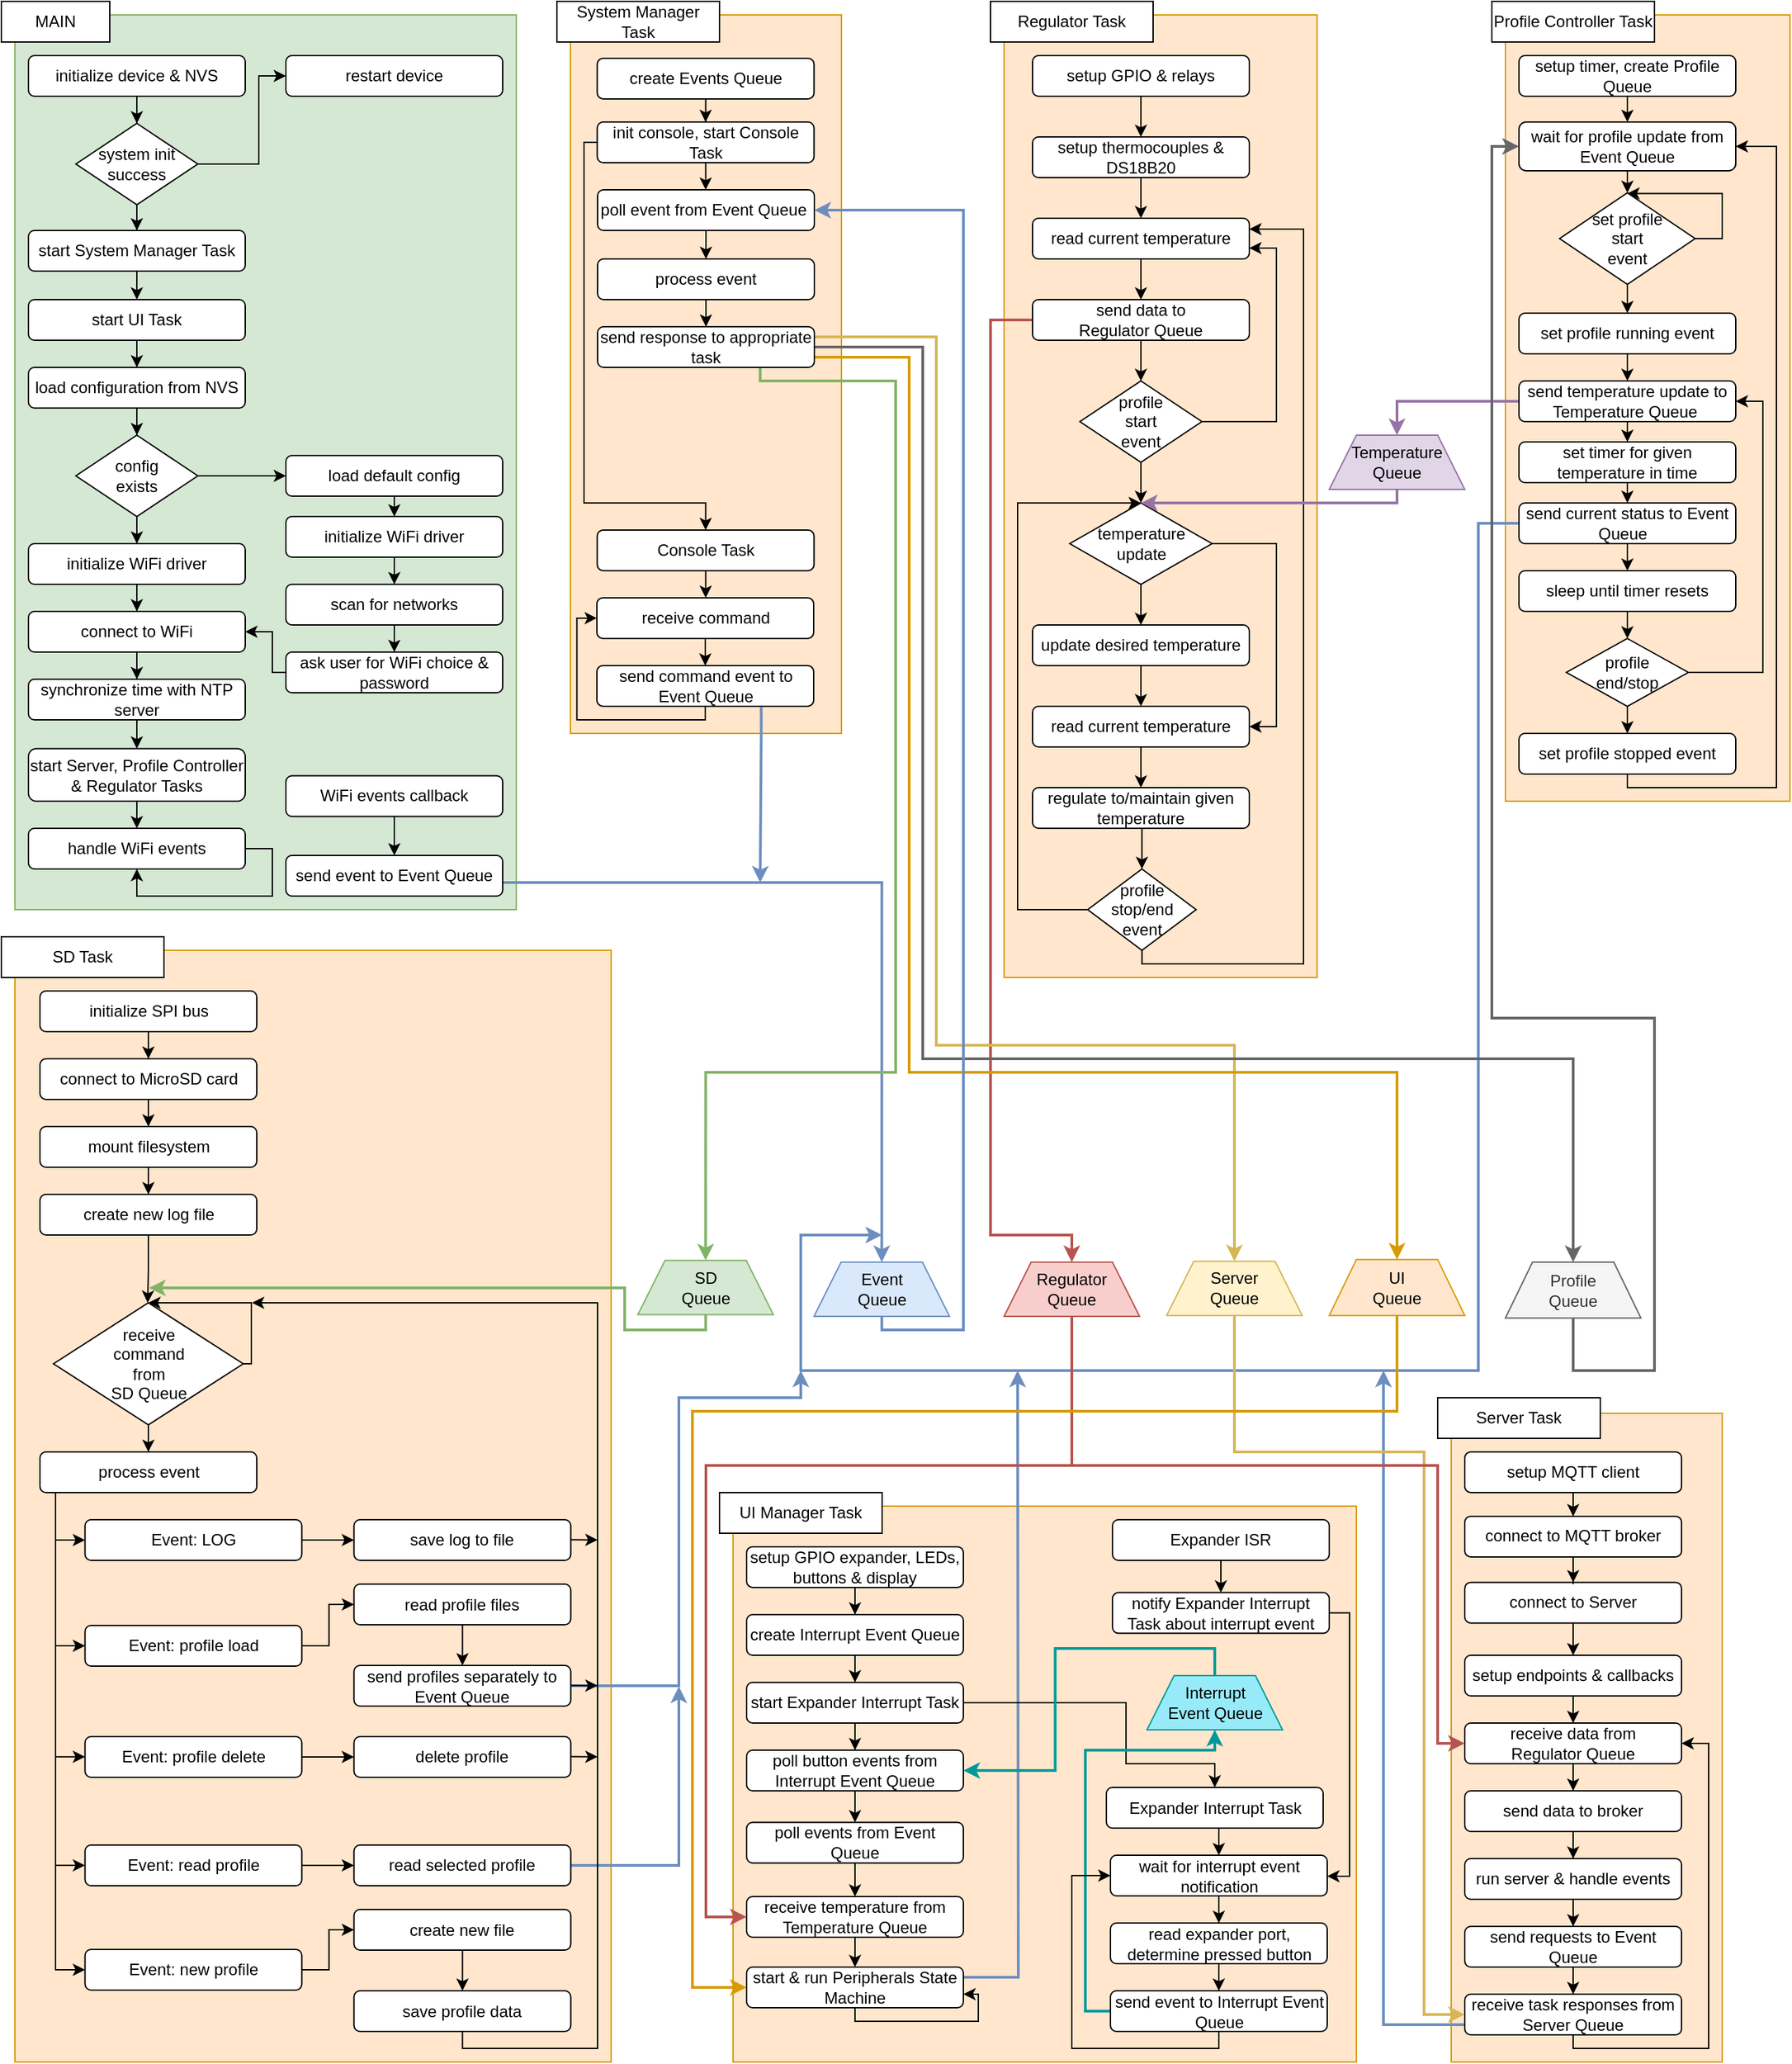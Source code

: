 <mxfile version="22.0.8" type="device">
  <diagram name="Strona-1" id="f8-OlZMK-fTIfZdhVAru">
    <mxGraphModel dx="2100" dy="1082" grid="1" gridSize="10" guides="1" tooltips="1" connect="1" arrows="1" fold="1" page="1" pageScale="1" pageWidth="827" pageHeight="583" math="0" shadow="0">
      <root>
        <mxCell id="0" />
        <mxCell id="1" parent="0" />
        <mxCell id="gSyDXrouMCmdBABHbOLZ-1" value="" style="rounded=0;whiteSpace=wrap;html=1;fillColor=#d5e8d4;strokeColor=#82b366;" parent="1" vertex="1">
          <mxGeometry x="10" y="40" width="370" height="660" as="geometry" />
        </mxCell>
        <mxCell id="gSyDXrouMCmdBABHbOLZ-3" value="MAIN" style="rounded=0;whiteSpace=wrap;html=1;" parent="1" vertex="1">
          <mxGeometry y="30" width="80" height="30" as="geometry" />
        </mxCell>
        <mxCell id="-iP6WzHZB8sq2N2tlhSQ-15" style="edgeStyle=orthogonalEdgeStyle;rounded=0;orthogonalLoop=1;jettySize=auto;html=1;" parent="1" source="gSyDXrouMCmdBABHbOLZ-4" target="-iP6WzHZB8sq2N2tlhSQ-13" edge="1">
          <mxGeometry relative="1" as="geometry" />
        </mxCell>
        <mxCell id="gSyDXrouMCmdBABHbOLZ-4" value="initialize WiFi driver" style="rounded=1;whiteSpace=wrap;html=1;" parent="1" vertex="1">
          <mxGeometry x="20" y="430" width="160" height="30" as="geometry" />
        </mxCell>
        <mxCell id="gSyDXrouMCmdBABHbOLZ-5" value="synchronize time with NTP server" style="rounded=1;whiteSpace=wrap;html=1;" parent="1" vertex="1">
          <mxGeometry x="20" y="530" width="160" height="30" as="geometry" />
        </mxCell>
        <mxCell id="gSyDXrouMCmdBABHbOLZ-8" value="" style="rounded=0;whiteSpace=wrap;html=1;fillColor=#ffe6cc;strokeColor=#d79b00;" parent="1" vertex="1">
          <mxGeometry x="740" y="40" width="231" height="710" as="geometry" />
        </mxCell>
        <mxCell id="gSyDXrouMCmdBABHbOLZ-9" value="Regulator Task" style="rounded=0;whiteSpace=wrap;html=1;" parent="1" vertex="1">
          <mxGeometry x="730" y="30" width="120" height="30" as="geometry" />
        </mxCell>
        <mxCell id="zQ1hU7iiy0cl4-WV9VLX-3" style="edgeStyle=orthogonalEdgeStyle;rounded=0;orthogonalLoop=1;jettySize=auto;html=1;entryX=0.5;entryY=0;entryDx=0;entryDy=0;" parent="1" source="gSyDXrouMCmdBABHbOLZ-10" target="zQ1hU7iiy0cl4-WV9VLX-1" edge="1">
          <mxGeometry relative="1" as="geometry" />
        </mxCell>
        <mxCell id="gSyDXrouMCmdBABHbOLZ-10" value="initialize device &amp;amp; NVS" style="rounded=1;whiteSpace=wrap;html=1;" parent="1" vertex="1">
          <mxGeometry x="20" y="70" width="160" height="30" as="geometry" />
        </mxCell>
        <mxCell id="-iP6WzHZB8sq2N2tlhSQ-3" style="edgeStyle=orthogonalEdgeStyle;rounded=0;orthogonalLoop=1;jettySize=auto;html=1;entryX=0.5;entryY=0;entryDx=0;entryDy=0;" parent="1" source="gSyDXrouMCmdBABHbOLZ-19" target="-iP6WzHZB8sq2N2tlhSQ-2" edge="1">
          <mxGeometry relative="1" as="geometry" />
        </mxCell>
        <mxCell id="gSyDXrouMCmdBABHbOLZ-19" value="load configuration from NVS" style="rounded=1;whiteSpace=wrap;html=1;" parent="1" vertex="1">
          <mxGeometry x="20" y="300" width="160" height="30" as="geometry" />
        </mxCell>
        <mxCell id="TpgPHgEq3tiVcMTZVDCW-113" style="edgeStyle=orthogonalEdgeStyle;rounded=0;orthogonalLoop=1;jettySize=auto;html=1;exitX=0.5;exitY=1;exitDx=0;exitDy=0;entryX=0.5;entryY=0;entryDx=0;entryDy=0;" parent="1" source="gSyDXrouMCmdBABHbOLZ-28" target="TpgPHgEq3tiVcMTZVDCW-112" edge="1">
          <mxGeometry relative="1" as="geometry" />
        </mxCell>
        <mxCell id="gSyDXrouMCmdBABHbOLZ-28" value="start Server, Profile Controller &amp;amp; Regulator Tasks" style="rounded=1;whiteSpace=wrap;html=1;" parent="1" vertex="1">
          <mxGeometry x="20" y="581.25" width="160" height="38.75" as="geometry" />
        </mxCell>
        <mxCell id="gSyDXrouMCmdBABHbOLZ-32" style="edgeStyle=orthogonalEdgeStyle;rounded=0;orthogonalLoop=1;jettySize=auto;html=1;entryX=0.5;entryY=0;entryDx=0;entryDy=0;exitX=0.5;exitY=1;exitDx=0;exitDy=0;" parent="1" source="gSyDXrouMCmdBABHbOLZ-5" target="gSyDXrouMCmdBABHbOLZ-28" edge="1">
          <mxGeometry relative="1" as="geometry">
            <mxPoint x="100" y="570" as="sourcePoint" />
          </mxGeometry>
        </mxCell>
        <mxCell id="TpgPHgEq3tiVcMTZVDCW-5" style="edgeStyle=orthogonalEdgeStyle;rounded=0;orthogonalLoop=1;jettySize=auto;html=1;exitX=0.5;exitY=1;exitDx=0;exitDy=0;entryX=0.5;entryY=0;entryDx=0;entryDy=0;" parent="1" source="gSyDXrouMCmdBABHbOLZ-33" target="TpgPHgEq3tiVcMTZVDCW-1" edge="1">
          <mxGeometry relative="1" as="geometry" />
        </mxCell>
        <mxCell id="gSyDXrouMCmdBABHbOLZ-33" value="setup GPIO &amp;amp; relays" style="rounded=1;whiteSpace=wrap;html=1;" parent="1" vertex="1">
          <mxGeometry x="761" y="70" width="160" height="30" as="geometry" />
        </mxCell>
        <mxCell id="TpgPHgEq3tiVcMTZVDCW-34" style="edgeStyle=orthogonalEdgeStyle;rounded=0;orthogonalLoop=1;jettySize=auto;html=1;exitX=0.5;exitY=1;exitDx=0;exitDy=0;entryX=0.5;entryY=0;entryDx=0;entryDy=0;" parent="1" source="TpgPHgEq3tiVcMTZVDCW-1" target="TpgPHgEq3tiVcMTZVDCW-32" edge="1">
          <mxGeometry relative="1" as="geometry" />
        </mxCell>
        <mxCell id="TpgPHgEq3tiVcMTZVDCW-1" value="setup thermocouples &amp;amp; DS18B20" style="rounded=1;whiteSpace=wrap;html=1;" parent="1" vertex="1">
          <mxGeometry x="761" y="130" width="160" height="30" as="geometry" />
        </mxCell>
        <mxCell id="TpgPHgEq3tiVcMTZVDCW-13" style="edgeStyle=orthogonalEdgeStyle;rounded=0;orthogonalLoop=1;jettySize=auto;html=1;entryX=0.5;entryY=0;entryDx=0;entryDy=0;" parent="1" source="TpgPHgEq3tiVcMTZVDCW-3" target="TpgPHgEq3tiVcMTZVDCW-12" edge="1">
          <mxGeometry relative="1" as="geometry" />
        </mxCell>
        <mxCell id="TpgPHgEq3tiVcMTZVDCW-37" style="edgeStyle=orthogonalEdgeStyle;rounded=0;orthogonalLoop=1;jettySize=auto;html=1;entryX=1;entryY=0.75;entryDx=0;entryDy=0;" parent="1" source="TpgPHgEq3tiVcMTZVDCW-3" target="TpgPHgEq3tiVcMTZVDCW-32" edge="1">
          <mxGeometry relative="1" as="geometry">
            <Array as="points">
              <mxPoint x="941" y="340" />
              <mxPoint x="941" y="212" />
              <mxPoint x="921" y="212" />
            </Array>
          </mxGeometry>
        </mxCell>
        <mxCell id="TpgPHgEq3tiVcMTZVDCW-3" value="profile&lt;br&gt;start&lt;br&gt;event" style="rhombus;whiteSpace=wrap;html=1;" parent="1" vertex="1">
          <mxGeometry x="796" y="310" width="90" height="60" as="geometry" />
        </mxCell>
        <mxCell id="TpgPHgEq3tiVcMTZVDCW-16" style="edgeStyle=orthogonalEdgeStyle;rounded=0;orthogonalLoop=1;jettySize=auto;html=1;entryX=0.5;entryY=0;entryDx=0;entryDy=0;" parent="1" source="TpgPHgEq3tiVcMTZVDCW-10" target="TpgPHgEq3tiVcMTZVDCW-15" edge="1">
          <mxGeometry relative="1" as="geometry" />
        </mxCell>
        <mxCell id="TpgPHgEq3tiVcMTZVDCW-10" value="read current temperature" style="rounded=1;whiteSpace=wrap;html=1;" parent="1" vertex="1">
          <mxGeometry x="761" y="550" width="160" height="30" as="geometry" />
        </mxCell>
        <mxCell id="TpgPHgEq3tiVcMTZVDCW-20" style="edgeStyle=orthogonalEdgeStyle;rounded=0;orthogonalLoop=1;jettySize=auto;html=1;exitX=0.5;exitY=1;exitDx=0;exitDy=0;entryX=0.5;entryY=0;entryDx=0;entryDy=0;" parent="1" source="TpgPHgEq3tiVcMTZVDCW-12" target="TpgPHgEq3tiVcMTZVDCW-19" edge="1">
          <mxGeometry relative="1" as="geometry" />
        </mxCell>
        <mxCell id="TpgPHgEq3tiVcMTZVDCW-21" style="edgeStyle=orthogonalEdgeStyle;rounded=0;orthogonalLoop=1;jettySize=auto;html=1;entryX=1;entryY=0.5;entryDx=0;entryDy=0;" parent="1" source="TpgPHgEq3tiVcMTZVDCW-12" target="TpgPHgEq3tiVcMTZVDCW-10" edge="1">
          <mxGeometry relative="1" as="geometry">
            <Array as="points">
              <mxPoint x="941" y="430" />
              <mxPoint x="941" y="565" />
            </Array>
          </mxGeometry>
        </mxCell>
        <mxCell id="TpgPHgEq3tiVcMTZVDCW-12" value="temperature&lt;br&gt;update" style="rhombus;whiteSpace=wrap;html=1;" parent="1" vertex="1">
          <mxGeometry x="788.5" y="400" width="105" height="60" as="geometry" />
        </mxCell>
        <mxCell id="TpgPHgEq3tiVcMTZVDCW-15" value="regulate to/maintain given temperature" style="rounded=1;whiteSpace=wrap;html=1;" parent="1" vertex="1">
          <mxGeometry x="761" y="610" width="160" height="30" as="geometry" />
        </mxCell>
        <mxCell id="TpgPHgEq3tiVcMTZVDCW-22" style="edgeStyle=orthogonalEdgeStyle;rounded=0;orthogonalLoop=1;jettySize=auto;html=1;exitX=0.5;exitY=1;exitDx=0;exitDy=0;entryX=0.5;entryY=0;entryDx=0;entryDy=0;" parent="1" source="TpgPHgEq3tiVcMTZVDCW-19" target="TpgPHgEq3tiVcMTZVDCW-10" edge="1">
          <mxGeometry relative="1" as="geometry" />
        </mxCell>
        <mxCell id="TpgPHgEq3tiVcMTZVDCW-19" value="update desired temperature" style="rounded=1;whiteSpace=wrap;html=1;" parent="1" vertex="1">
          <mxGeometry x="761" y="490" width="160" height="30" as="geometry" />
        </mxCell>
        <mxCell id="TpgPHgEq3tiVcMTZVDCW-25" style="edgeStyle=orthogonalEdgeStyle;rounded=0;orthogonalLoop=1;jettySize=auto;html=1;exitX=0;exitY=0.5;exitDx=0;exitDy=0;entryX=0.5;entryY=0;entryDx=0;entryDy=0;" parent="1" source="TpgPHgEq3tiVcMTZVDCW-53" target="TpgPHgEq3tiVcMTZVDCW-12" edge="1">
          <mxGeometry relative="1" as="geometry">
            <mxPoint x="842" y="397" as="targetPoint" />
            <Array as="points">
              <mxPoint x="750" y="700" />
              <mxPoint x="750" y="400" />
            </Array>
          </mxGeometry>
        </mxCell>
        <mxCell id="TpgPHgEq3tiVcMTZVDCW-56" style="edgeStyle=orthogonalEdgeStyle;rounded=0;orthogonalLoop=1;jettySize=auto;html=1;entryX=0.5;entryY=0;entryDx=0;entryDy=0;" parent="1" target="TpgPHgEq3tiVcMTZVDCW-53" edge="1">
          <mxGeometry relative="1" as="geometry">
            <mxPoint x="841.75" y="640" as="sourcePoint" />
          </mxGeometry>
        </mxCell>
        <mxCell id="TpgPHgEq3tiVcMTZVDCW-26" value="" style="rounded=0;whiteSpace=wrap;html=1;fillColor=#ffe6cc;strokeColor=#d79b00;" parent="1" vertex="1">
          <mxGeometry x="1110" y="40" width="210" height="580" as="geometry" />
        </mxCell>
        <mxCell id="TpgPHgEq3tiVcMTZVDCW-28" value="setup timer, create Profile Queue" style="rounded=1;whiteSpace=wrap;html=1;" parent="1" vertex="1">
          <mxGeometry x="1120" y="70" width="160" height="30" as="geometry" />
        </mxCell>
        <mxCell id="TpgPHgEq3tiVcMTZVDCW-42" style="edgeStyle=orthogonalEdgeStyle;rounded=0;orthogonalLoop=1;jettySize=auto;html=1;entryX=0.5;entryY=0;entryDx=0;entryDy=0;" parent="1" source="TpgPHgEq3tiVcMTZVDCW-29" target="TpgPHgEq3tiVcMTZVDCW-31" edge="1">
          <mxGeometry relative="1" as="geometry" />
        </mxCell>
        <mxCell id="z3keNY-oHB2SGLXwn3pg-72" style="edgeStyle=orthogonalEdgeStyle;rounded=0;orthogonalLoop=1;jettySize=auto;html=1;entryX=0.5;entryY=0;entryDx=0;entryDy=0;fillColor=#e1d5e7;strokeColor=#9673a6;strokeWidth=2;exitX=0;exitY=0.5;exitDx=0;exitDy=0;" parent="1" source="TpgPHgEq3tiVcMTZVDCW-29" target="TpgPHgEq3tiVcMTZVDCW-145" edge="1">
          <mxGeometry relative="1" as="geometry">
            <Array as="points">
              <mxPoint x="1030" y="325" />
              <mxPoint x="1030" y="330" />
              <mxPoint x="1030" y="330" />
            </Array>
          </mxGeometry>
        </mxCell>
        <mxCell id="TpgPHgEq3tiVcMTZVDCW-29" value="send temperature update to&lt;br&gt;Temperature Queue&amp;nbsp;" style="rounded=1;whiteSpace=wrap;html=1;" parent="1" vertex="1">
          <mxGeometry x="1120" y="310" width="160" height="30" as="geometry" />
        </mxCell>
        <mxCell id="TpgPHgEq3tiVcMTZVDCW-59" style="edgeStyle=orthogonalEdgeStyle;rounded=0;orthogonalLoop=1;jettySize=auto;html=1;exitX=0.5;exitY=1;exitDx=0;exitDy=0;entryX=0.5;entryY=0;entryDx=0;entryDy=0;" parent="1" source="TpgPHgEq3tiVcMTZVDCW-30" target="TpgPHgEq3tiVcMTZVDCW-57" edge="1">
          <mxGeometry relative="1" as="geometry" />
        </mxCell>
        <mxCell id="TpgPHgEq3tiVcMTZVDCW-30" value="set profile&lt;br&gt;start&lt;br&gt;event" style="rhombus;whiteSpace=wrap;html=1;" parent="1" vertex="1">
          <mxGeometry x="1150" y="171.25" width="100" height="67.5" as="geometry" />
        </mxCell>
        <mxCell id="TpgPHgEq3tiVcMTZVDCW-96" style="edgeStyle=orthogonalEdgeStyle;rounded=0;orthogonalLoop=1;jettySize=auto;html=1;entryX=0.5;entryY=0;entryDx=0;entryDy=0;" parent="1" source="TpgPHgEq3tiVcMTZVDCW-31" target="TpgPHgEq3tiVcMTZVDCW-95" edge="1">
          <mxGeometry relative="1" as="geometry" />
        </mxCell>
        <mxCell id="TpgPHgEq3tiVcMTZVDCW-31" value="set timer for given temperature in time" style="rounded=1;whiteSpace=wrap;html=1;" parent="1" vertex="1">
          <mxGeometry x="1120" y="355" width="160" height="30" as="geometry" />
        </mxCell>
        <mxCell id="TpgPHgEq3tiVcMTZVDCW-35" style="edgeStyle=orthogonalEdgeStyle;rounded=0;orthogonalLoop=1;jettySize=auto;html=1;entryX=0.5;entryY=0;entryDx=0;entryDy=0;" parent="1" source="TpgPHgEq3tiVcMTZVDCW-32" target="TpgPHgEq3tiVcMTZVDCW-33" edge="1">
          <mxGeometry relative="1" as="geometry" />
        </mxCell>
        <mxCell id="TpgPHgEq3tiVcMTZVDCW-32" value="read current temperature" style="rounded=1;whiteSpace=wrap;html=1;" parent="1" vertex="1">
          <mxGeometry x="761" y="190" width="160" height="30" as="geometry" />
        </mxCell>
        <mxCell id="TpgPHgEq3tiVcMTZVDCW-36" style="edgeStyle=orthogonalEdgeStyle;rounded=0;orthogonalLoop=1;jettySize=auto;html=1;entryX=0.5;entryY=0;entryDx=0;entryDy=0;" parent="1" source="TpgPHgEq3tiVcMTZVDCW-33" target="TpgPHgEq3tiVcMTZVDCW-3" edge="1">
          <mxGeometry relative="1" as="geometry" />
        </mxCell>
        <mxCell id="z3keNY-oHB2SGLXwn3pg-75" style="edgeStyle=orthogonalEdgeStyle;rounded=0;orthogonalLoop=1;jettySize=auto;html=1;fillColor=#f8cecc;strokeColor=#b85450;strokeWidth=2;endArrow=classic;endFill=1;entryX=0.5;entryY=0;entryDx=0;entryDy=0;" parent="1" source="TpgPHgEq3tiVcMTZVDCW-33" target="TpgPHgEq3tiVcMTZVDCW-120" edge="1">
          <mxGeometry relative="1" as="geometry">
            <mxPoint x="700" y="650" as="targetPoint" />
            <Array as="points">
              <mxPoint x="730" y="265" />
              <mxPoint x="730" y="940" />
              <mxPoint x="790" y="940" />
            </Array>
          </mxGeometry>
        </mxCell>
        <mxCell id="TpgPHgEq3tiVcMTZVDCW-33" value="send data to&lt;br&gt;Regulator Queue" style="rounded=1;whiteSpace=wrap;html=1;" parent="1" vertex="1">
          <mxGeometry x="761" y="250" width="160" height="30" as="geometry" />
        </mxCell>
        <mxCell id="TpgPHgEq3tiVcMTZVDCW-52" style="edgeStyle=orthogonalEdgeStyle;rounded=0;orthogonalLoop=1;jettySize=auto;html=1;exitX=0.5;exitY=1;exitDx=0;exitDy=0;entryX=0.5;entryY=0;entryDx=0;entryDy=0;" parent="1" source="TpgPHgEq3tiVcMTZVDCW-38" target="TpgPHgEq3tiVcMTZVDCW-48" edge="1">
          <mxGeometry relative="1" as="geometry" />
        </mxCell>
        <mxCell id="TpgPHgEq3tiVcMTZVDCW-38" value="sleep until timer resets" style="rounded=1;whiteSpace=wrap;html=1;" parent="1" vertex="1">
          <mxGeometry x="1120" y="450" width="160" height="30" as="geometry" />
        </mxCell>
        <mxCell id="TpgPHgEq3tiVcMTZVDCW-41" style="edgeStyle=orthogonalEdgeStyle;rounded=0;orthogonalLoop=1;jettySize=auto;html=1;exitX=1;exitY=0.5;exitDx=0;exitDy=0;entryX=0.5;entryY=0;entryDx=0;entryDy=0;" parent="1" source="TpgPHgEq3tiVcMTZVDCW-30" target="TpgPHgEq3tiVcMTZVDCW-30" edge="1">
          <mxGeometry relative="1" as="geometry">
            <Array as="points">
              <mxPoint x="1270" y="204.75" />
              <mxPoint x="1270" y="171.75" />
              <mxPoint x="1200" y="171.75" />
            </Array>
          </mxGeometry>
        </mxCell>
        <mxCell id="TpgPHgEq3tiVcMTZVDCW-46" value="Profile Controller Task" style="rounded=0;whiteSpace=wrap;html=1;" parent="1" vertex="1">
          <mxGeometry x="1100" y="30" width="120" height="30" as="geometry" />
        </mxCell>
        <mxCell id="TpgPHgEq3tiVcMTZVDCW-50" style="edgeStyle=orthogonalEdgeStyle;rounded=0;orthogonalLoop=1;jettySize=auto;html=1;entryX=0.5;entryY=0;entryDx=0;entryDy=0;" parent="1" source="TpgPHgEq3tiVcMTZVDCW-48" target="TpgPHgEq3tiVcMTZVDCW-49" edge="1">
          <mxGeometry relative="1" as="geometry" />
        </mxCell>
        <mxCell id="TpgPHgEq3tiVcMTZVDCW-51" style="edgeStyle=orthogonalEdgeStyle;rounded=0;orthogonalLoop=1;jettySize=auto;html=1;entryX=1;entryY=0.5;entryDx=0;entryDy=0;" parent="1" source="TpgPHgEq3tiVcMTZVDCW-48" target="TpgPHgEq3tiVcMTZVDCW-29" edge="1">
          <mxGeometry relative="1" as="geometry">
            <Array as="points">
              <mxPoint x="1300" y="525" />
              <mxPoint x="1300" y="325" />
            </Array>
          </mxGeometry>
        </mxCell>
        <mxCell id="TpgPHgEq3tiVcMTZVDCW-48" value="profile&lt;br&gt;end/stop" style="rhombus;whiteSpace=wrap;html=1;" parent="1" vertex="1">
          <mxGeometry x="1155" y="500" width="90" height="50" as="geometry" />
        </mxCell>
        <mxCell id="TpgPHgEq3tiVcMTZVDCW-72" style="edgeStyle=orthogonalEdgeStyle;rounded=0;orthogonalLoop=1;jettySize=auto;html=1;entryX=1;entryY=0.5;entryDx=0;entryDy=0;" parent="1" source="TpgPHgEq3tiVcMTZVDCW-49" target="-iP6WzHZB8sq2N2tlhSQ-25" edge="1">
          <mxGeometry relative="1" as="geometry">
            <Array as="points">
              <mxPoint x="1200" y="610" />
              <mxPoint x="1310" y="610" />
              <mxPoint x="1310" y="137" />
            </Array>
          </mxGeometry>
        </mxCell>
        <mxCell id="TpgPHgEq3tiVcMTZVDCW-49" value="set profile stopped event" style="rounded=1;whiteSpace=wrap;html=1;" parent="1" vertex="1">
          <mxGeometry x="1120" y="570" width="160" height="30" as="geometry" />
        </mxCell>
        <mxCell id="TpgPHgEq3tiVcMTZVDCW-55" style="edgeStyle=orthogonalEdgeStyle;rounded=0;orthogonalLoop=1;jettySize=auto;html=1;" parent="1" source="TpgPHgEq3tiVcMTZVDCW-53" edge="1">
          <mxGeometry relative="1" as="geometry">
            <mxPoint x="921" y="198" as="targetPoint" />
            <Array as="points">
              <mxPoint x="842" y="740" />
              <mxPoint x="961" y="740" />
              <mxPoint x="961" y="198" />
            </Array>
          </mxGeometry>
        </mxCell>
        <mxCell id="TpgPHgEq3tiVcMTZVDCW-53" value="profile&lt;br&gt;stop/end&lt;br&gt;event" style="rhombus;whiteSpace=wrap;html=1;" parent="1" vertex="1">
          <mxGeometry x="801.75" y="670" width="80" height="60" as="geometry" />
        </mxCell>
        <mxCell id="TpgPHgEq3tiVcMTZVDCW-58" style="edgeStyle=orthogonalEdgeStyle;rounded=0;orthogonalLoop=1;jettySize=auto;html=1;exitX=0.5;exitY=1;exitDx=0;exitDy=0;entryX=0.5;entryY=0;entryDx=0;entryDy=0;" parent="1" source="TpgPHgEq3tiVcMTZVDCW-57" target="TpgPHgEq3tiVcMTZVDCW-29" edge="1">
          <mxGeometry relative="1" as="geometry" />
        </mxCell>
        <mxCell id="TpgPHgEq3tiVcMTZVDCW-57" value="set profile running event" style="rounded=1;whiteSpace=wrap;html=1;" parent="1" vertex="1">
          <mxGeometry x="1120" y="260" width="160" height="30" as="geometry" />
        </mxCell>
        <mxCell id="TpgPHgEq3tiVcMTZVDCW-67" style="edgeStyle=orthogonalEdgeStyle;rounded=0;orthogonalLoop=1;jettySize=auto;html=1;exitX=0.5;exitY=1;exitDx=0;exitDy=0;entryX=0.5;entryY=0;entryDx=0;entryDy=0;" parent="1" source="TpgPHgEq3tiVcMTZVDCW-28" target="-iP6WzHZB8sq2N2tlhSQ-25" edge="1">
          <mxGeometry relative="1" as="geometry">
            <mxPoint x="1200.0" y="120" as="sourcePoint" />
            <mxPoint x="1200" y="150" as="targetPoint" />
          </mxGeometry>
        </mxCell>
        <mxCell id="TpgPHgEq3tiVcMTZVDCW-73" style="edgeStyle=orthogonalEdgeStyle;rounded=0;orthogonalLoop=1;jettySize=auto;html=1;entryX=0.5;entryY=0;entryDx=0;entryDy=0;exitX=0.5;exitY=1;exitDx=0;exitDy=0;" parent="1" source="-iP6WzHZB8sq2N2tlhSQ-25" target="TpgPHgEq3tiVcMTZVDCW-30" edge="1">
          <mxGeometry relative="1" as="geometry">
            <mxPoint x="1200.0" y="346" as="sourcePoint" />
          </mxGeometry>
        </mxCell>
        <mxCell id="TpgPHgEq3tiVcMTZVDCW-75" value="" style="rounded=0;whiteSpace=wrap;html=1;fillColor=#ffe6cc;strokeColor=#d79b00;" parent="1" vertex="1">
          <mxGeometry x="10" y="730" width="440" height="820" as="geometry" />
        </mxCell>
        <mxCell id="TpgPHgEq3tiVcMTZVDCW-76" value="SD Task" style="rounded=0;whiteSpace=wrap;html=1;" parent="1" vertex="1">
          <mxGeometry y="720" width="120" height="30" as="geometry" />
        </mxCell>
        <mxCell id="z3keNY-oHB2SGLXwn3pg-28" value="" style="edgeStyle=orthogonalEdgeStyle;rounded=0;orthogonalLoop=1;jettySize=auto;html=1;" parent="1" source="TpgPHgEq3tiVcMTZVDCW-77" target="z3keNY-oHB2SGLXwn3pg-27" edge="1">
          <mxGeometry relative="1" as="geometry" />
        </mxCell>
        <mxCell id="TpgPHgEq3tiVcMTZVDCW-77" value="initialize SPI bus" style="rounded=1;whiteSpace=wrap;html=1;" parent="1" vertex="1">
          <mxGeometry x="28.5" y="760" width="160" height="30" as="geometry" />
        </mxCell>
        <mxCell id="z3keNY-oHB2SGLXwn3pg-34" style="edgeStyle=orthogonalEdgeStyle;rounded=0;orthogonalLoop=1;jettySize=auto;html=1;entryX=0.5;entryY=0;entryDx=0;entryDy=0;" parent="1" source="TpgPHgEq3tiVcMTZVDCW-79" target="z3keNY-oHB2SGLXwn3pg-33" edge="1">
          <mxGeometry relative="1" as="geometry" />
        </mxCell>
        <mxCell id="TpgPHgEq3tiVcMTZVDCW-79" value="receive&lt;br&gt;command&lt;br&gt;from&lt;br&gt;SD Queue" style="rhombus;whiteSpace=wrap;html=1;" parent="1" vertex="1">
          <mxGeometry x="38.5" y="990" width="140" height="90" as="geometry" />
        </mxCell>
        <mxCell id="TpgPHgEq3tiVcMTZVDCW-90" value="" style="rounded=0;whiteSpace=wrap;html=1;fillColor=#ffe6cc;strokeColor=#d79b00;" parent="1" vertex="1">
          <mxGeometry x="540" y="1140" width="460" height="410" as="geometry" />
        </mxCell>
        <mxCell id="TpgPHgEq3tiVcMTZVDCW-91" value="UI Manager Task" style="rounded=0;whiteSpace=wrap;html=1;" parent="1" vertex="1">
          <mxGeometry x="530" y="1130" width="120" height="30" as="geometry" />
        </mxCell>
        <mxCell id="TpgPHgEq3tiVcMTZVDCW-94" style="edgeStyle=orthogonalEdgeStyle;rounded=0;orthogonalLoop=1;jettySize=auto;html=1;entryX=0.5;entryY=0;entryDx=0;entryDy=0;exitX=0.5;exitY=1;exitDx=0;exitDy=0;" parent="1" source="TpgPHgEq3tiVcMTZVDCW-100" target="TpgPHgEq3tiVcMTZVDCW-93" edge="1">
          <mxGeometry relative="1" as="geometry">
            <mxPoint x="630" y="1367" as="sourcePoint" />
          </mxGeometry>
        </mxCell>
        <mxCell id="1K6tCah-ZMt7pKSe4DMA-21" style="edgeStyle=orthogonalEdgeStyle;rounded=0;orthogonalLoop=1;jettySize=auto;html=1;entryX=0.5;entryY=0;entryDx=0;entryDy=0;" edge="1" parent="1" source="TpgPHgEq3tiVcMTZVDCW-92" target="1K6tCah-ZMt7pKSe4DMA-15">
          <mxGeometry relative="1" as="geometry" />
        </mxCell>
        <mxCell id="TpgPHgEq3tiVcMTZVDCW-92" value="setup GPIO expander, LEDs, buttons &amp;amp; display" style="rounded=1;whiteSpace=wrap;html=1;" parent="1" vertex="1">
          <mxGeometry x="550" y="1169.97" width="160" height="30" as="geometry" />
        </mxCell>
        <mxCell id="TpgPHgEq3tiVcMTZVDCW-99" style="edgeStyle=orthogonalEdgeStyle;rounded=0;orthogonalLoop=1;jettySize=auto;html=1;entryX=0.5;entryY=0;entryDx=0;entryDy=0;" parent="1" source="TpgPHgEq3tiVcMTZVDCW-93" target="TpgPHgEq3tiVcMTZVDCW-98" edge="1">
          <mxGeometry relative="1" as="geometry" />
        </mxCell>
        <mxCell id="TpgPHgEq3tiVcMTZVDCW-93" value="poll events from Event Queue" style="rounded=1;whiteSpace=wrap;html=1;" parent="1" vertex="1">
          <mxGeometry x="550" y="1373.25" width="160" height="30" as="geometry" />
        </mxCell>
        <mxCell id="TpgPHgEq3tiVcMTZVDCW-97" style="edgeStyle=orthogonalEdgeStyle;rounded=0;orthogonalLoop=1;jettySize=auto;html=1;exitX=0.5;exitY=1;exitDx=0;exitDy=0;entryX=0.5;entryY=0;entryDx=0;entryDy=0;" parent="1" source="TpgPHgEq3tiVcMTZVDCW-95" target="TpgPHgEq3tiVcMTZVDCW-38" edge="1">
          <mxGeometry relative="1" as="geometry" />
        </mxCell>
        <mxCell id="z3keNY-oHB2SGLXwn3pg-79" style="edgeStyle=orthogonalEdgeStyle;rounded=0;orthogonalLoop=1;jettySize=auto;html=1;fillColor=#dae8fc;strokeColor=#6c8ebf;strokeWidth=2;startArrow=none;startFill=0;endArrow=classic;endFill=1;" parent="1" source="TpgPHgEq3tiVcMTZVDCW-95" edge="1">
          <mxGeometry relative="1" as="geometry">
            <mxPoint x="650" y="940" as="targetPoint" />
            <Array as="points">
              <mxPoint x="1090" y="415" />
              <mxPoint x="1090" y="1040" />
              <mxPoint x="590" y="1040" />
              <mxPoint x="590" y="940" />
            </Array>
          </mxGeometry>
        </mxCell>
        <mxCell id="TpgPHgEq3tiVcMTZVDCW-95" value="send current status to Event Queue&amp;nbsp;&amp;nbsp;" style="rounded=1;whiteSpace=wrap;html=1;" parent="1" vertex="1">
          <mxGeometry x="1120" y="400" width="160" height="30" as="geometry" />
        </mxCell>
        <mxCell id="TpgPHgEq3tiVcMTZVDCW-104" style="edgeStyle=orthogonalEdgeStyle;rounded=0;orthogonalLoop=1;jettySize=auto;html=1;entryX=0.5;entryY=0;entryDx=0;entryDy=0;" parent="1" source="TpgPHgEq3tiVcMTZVDCW-98" target="TpgPHgEq3tiVcMTZVDCW-103" edge="1">
          <mxGeometry relative="1" as="geometry" />
        </mxCell>
        <mxCell id="TpgPHgEq3tiVcMTZVDCW-98" value="receive temperature from Temperature Queue" style="rounded=1;whiteSpace=wrap;html=1;" parent="1" vertex="1">
          <mxGeometry x="550" y="1428" width="160" height="30" as="geometry" />
        </mxCell>
        <mxCell id="TpgPHgEq3tiVcMTZVDCW-100" value="poll button events from Interrupt Event Queue" style="rounded=1;whiteSpace=wrap;html=1;" parent="1" vertex="1">
          <mxGeometry x="550" y="1320" width="160" height="30" as="geometry" />
        </mxCell>
        <mxCell id="7Rm9NRKuivuSp9orqNc0-6" style="edgeStyle=orthogonalEdgeStyle;rounded=0;orthogonalLoop=1;jettySize=auto;html=1;exitX=1;exitY=0.25;exitDx=0;exitDy=0;fillColor=#dae8fc;strokeColor=#6c8ebf;strokeWidth=2;" parent="1" source="TpgPHgEq3tiVcMTZVDCW-103" edge="1">
          <mxGeometry relative="1" as="geometry">
            <mxPoint x="750" y="1040" as="targetPoint" />
          </mxGeometry>
        </mxCell>
        <mxCell id="TpgPHgEq3tiVcMTZVDCW-103" value="start &amp;amp; run Peripherals State Machine" style="rounded=1;whiteSpace=wrap;html=1;" parent="1" vertex="1">
          <mxGeometry x="550" y="1480" width="160" height="30" as="geometry" />
        </mxCell>
        <mxCell id="TpgPHgEq3tiVcMTZVDCW-105" style="edgeStyle=orthogonalEdgeStyle;rounded=0;orthogonalLoop=1;jettySize=auto;html=1;exitX=0.5;exitY=1;exitDx=0;exitDy=0;" parent="1" source="TpgPHgEq3tiVcMTZVDCW-103" edge="1">
          <mxGeometry relative="1" as="geometry">
            <mxPoint x="710" y="1500" as="targetPoint" />
            <Array as="points">
              <mxPoint x="630" y="1520" />
              <mxPoint x="721" y="1520" />
              <mxPoint x="721" y="1500" />
              <mxPoint x="710" y="1500" />
            </Array>
          </mxGeometry>
        </mxCell>
        <mxCell id="TpgPHgEq3tiVcMTZVDCW-106" value="" style="rounded=0;whiteSpace=wrap;html=1;fillColor=#ffe6cc;strokeColor=#d79b00;" parent="1" vertex="1">
          <mxGeometry x="1070" y="1071.5" width="200" height="478.5" as="geometry" />
        </mxCell>
        <mxCell id="TpgPHgEq3tiVcMTZVDCW-107" value="Server Task" style="rounded=0;whiteSpace=wrap;html=1;" parent="1" vertex="1">
          <mxGeometry x="1060" y="1060" width="120" height="30" as="geometry" />
        </mxCell>
        <mxCell id="TpgPHgEq3tiVcMTZVDCW-116" style="edgeStyle=orthogonalEdgeStyle;rounded=0;orthogonalLoop=1;jettySize=auto;html=1;entryX=0.5;entryY=0;entryDx=0;entryDy=0;" parent="1" source="TpgPHgEq3tiVcMTZVDCW-109" target="TpgPHgEq3tiVcMTZVDCW-110" edge="1">
          <mxGeometry relative="1" as="geometry" />
        </mxCell>
        <mxCell id="TpgPHgEq3tiVcMTZVDCW-109" value="connect to Server" style="rounded=1;whiteSpace=wrap;html=1;" parent="1" vertex="1">
          <mxGeometry x="1080" y="1196.22" width="160" height="30" as="geometry" />
        </mxCell>
        <mxCell id="7Rm9NRKuivuSp9orqNc0-14" style="edgeStyle=orthogonalEdgeStyle;rounded=0;orthogonalLoop=1;jettySize=auto;html=1;entryX=0.5;entryY=0;entryDx=0;entryDy=0;" parent="1" source="TpgPHgEq3tiVcMTZVDCW-110" target="7Rm9NRKuivuSp9orqNc0-13" edge="1">
          <mxGeometry relative="1" as="geometry" />
        </mxCell>
        <mxCell id="TpgPHgEq3tiVcMTZVDCW-110" value="setup endpoints &amp;amp; callbacks" style="rounded=1;whiteSpace=wrap;html=1;" parent="1" vertex="1">
          <mxGeometry x="1080" y="1250" width="160" height="30" as="geometry" />
        </mxCell>
        <mxCell id="TpgPHgEq3tiVcMTZVDCW-112" value="handle WiFi events" style="rounded=1;whiteSpace=wrap;html=1;" parent="1" vertex="1">
          <mxGeometry x="20" y="640" width="160" height="30" as="geometry" />
        </mxCell>
        <mxCell id="z3keNY-oHB2SGLXwn3pg-69" style="edgeStyle=orthogonalEdgeStyle;rounded=0;orthogonalLoop=1;jettySize=auto;html=1;entryX=0.5;entryY=0;entryDx=0;entryDy=0;" parent="1" source="TpgPHgEq3tiVcMTZVDCW-115" target="z3keNY-oHB2SGLXwn3pg-66" edge="1">
          <mxGeometry relative="1" as="geometry" />
        </mxCell>
        <mxCell id="TpgPHgEq3tiVcMTZVDCW-115" value="run server &amp;amp; handle events" style="rounded=1;whiteSpace=wrap;html=1;" parent="1" vertex="1">
          <mxGeometry x="1080" y="1400" width="160" height="30" as="geometry" />
        </mxCell>
        <mxCell id="z3keNY-oHB2SGLXwn3pg-82" style="edgeStyle=orthogonalEdgeStyle;rounded=0;orthogonalLoop=1;jettySize=auto;html=1;entryX=0;entryY=0.5;entryDx=0;entryDy=0;fillColor=#f8cecc;strokeColor=#b85450;strokeWidth=2;exitX=0.5;exitY=1;exitDx=0;exitDy=0;" parent="1" source="TpgPHgEq3tiVcMTZVDCW-120" target="TpgPHgEq3tiVcMTZVDCW-98" edge="1">
          <mxGeometry relative="1" as="geometry">
            <Array as="points">
              <mxPoint x="790" y="1110" />
              <mxPoint x="520" y="1110" />
              <mxPoint x="520" y="1443" />
            </Array>
          </mxGeometry>
        </mxCell>
        <mxCell id="TpgPHgEq3tiVcMTZVDCW-120" value="Regulator&lt;br&gt;Queue" style="shape=trapezoid;perimeter=trapezoidPerimeter;whiteSpace=wrap;html=1;fixedSize=1;fillColor=#f8cecc;strokeColor=#b85450;" parent="1" vertex="1">
          <mxGeometry x="740" y="960" width="100" height="40" as="geometry" />
        </mxCell>
        <mxCell id="TpgPHgEq3tiVcMTZVDCW-125" value="Event&lt;br&gt;Queue" style="shape=trapezoid;perimeter=trapezoidPerimeter;whiteSpace=wrap;html=1;fixedSize=1;fillColor=#dae8fc;strokeColor=#6c8ebf;" parent="1" vertex="1">
          <mxGeometry x="599.75" y="960" width="100" height="40" as="geometry" />
        </mxCell>
        <mxCell id="z3keNY-oHB2SGLXwn3pg-78" style="edgeStyle=orthogonalEdgeStyle;rounded=0;orthogonalLoop=1;jettySize=auto;html=1;entryX=0;entryY=0.5;entryDx=0;entryDy=0;fillColor=#f5f5f5;strokeColor=#666666;strokeWidth=2;exitX=0.5;exitY=1;exitDx=0;exitDy=0;" parent="1" source="TpgPHgEq3tiVcMTZVDCW-130" target="-iP6WzHZB8sq2N2tlhSQ-25" edge="1">
          <mxGeometry relative="1" as="geometry">
            <mxPoint x="630" y="660" as="sourcePoint" />
            <mxPoint x="1151" y="119.16" as="targetPoint" />
            <Array as="points">
              <mxPoint x="1160" y="1040" />
              <mxPoint x="1220" y="1040" />
              <mxPoint x="1220" y="780" />
              <mxPoint x="1100" y="780" />
              <mxPoint x="1100" y="137" />
            </Array>
          </mxGeometry>
        </mxCell>
        <mxCell id="TpgPHgEq3tiVcMTZVDCW-130" value="Profile&lt;br&gt;Queue" style="shape=trapezoid;perimeter=trapezoidPerimeter;whiteSpace=wrap;html=1;fixedSize=1;fillColor=#f5f5f5;strokeColor=#666666;fontColor=#333333;" parent="1" vertex="1">
          <mxGeometry x="1110" y="960" width="100" height="41.28" as="geometry" />
        </mxCell>
        <mxCell id="z3keNY-oHB2SGLXwn3pg-73" style="edgeStyle=orthogonalEdgeStyle;rounded=0;orthogonalLoop=1;jettySize=auto;html=1;entryX=0.5;entryY=0;entryDx=0;entryDy=0;fillColor=#e1d5e7;strokeColor=#9673a6;strokeWidth=2;exitX=0.5;exitY=1;exitDx=0;exitDy=0;" parent="1" source="TpgPHgEq3tiVcMTZVDCW-145" target="TpgPHgEq3tiVcMTZVDCW-12" edge="1">
          <mxGeometry relative="1" as="geometry">
            <Array as="points">
              <mxPoint x="1030" y="400" />
            </Array>
          </mxGeometry>
        </mxCell>
        <mxCell id="TpgPHgEq3tiVcMTZVDCW-145" value="Temperature Queue" style="shape=trapezoid;perimeter=trapezoidPerimeter;whiteSpace=wrap;html=1;fixedSize=1;fillColor=#e1d5e7;strokeColor=#9673a6;" parent="1" vertex="1">
          <mxGeometry x="980" y="350" width="100" height="40" as="geometry" />
        </mxCell>
        <mxCell id="-iP6WzHZB8sq2N2tlhSQ-5" style="edgeStyle=orthogonalEdgeStyle;rounded=0;orthogonalLoop=1;jettySize=auto;html=1;entryX=0;entryY=0.5;entryDx=0;entryDy=0;" parent="1" source="-iP6WzHZB8sq2N2tlhSQ-2" target="-iP6WzHZB8sq2N2tlhSQ-4" edge="1">
          <mxGeometry relative="1" as="geometry" />
        </mxCell>
        <mxCell id="-iP6WzHZB8sq2N2tlhSQ-6" style="edgeStyle=orthogonalEdgeStyle;rounded=0;orthogonalLoop=1;jettySize=auto;html=1;entryX=0.5;entryY=0;entryDx=0;entryDy=0;" parent="1" source="-iP6WzHZB8sq2N2tlhSQ-2" target="gSyDXrouMCmdBABHbOLZ-4" edge="1">
          <mxGeometry relative="1" as="geometry" />
        </mxCell>
        <mxCell id="-iP6WzHZB8sq2N2tlhSQ-2" value="config&lt;br&gt;exists" style="rhombus;whiteSpace=wrap;html=1;" parent="1" vertex="1">
          <mxGeometry x="55" y="350" width="90" height="60" as="geometry" />
        </mxCell>
        <mxCell id="-iP6WzHZB8sq2N2tlhSQ-8" style="edgeStyle=orthogonalEdgeStyle;rounded=0;orthogonalLoop=1;jettySize=auto;html=1;entryX=0.5;entryY=0;entryDx=0;entryDy=0;" parent="1" source="-iP6WzHZB8sq2N2tlhSQ-4" target="-iP6WzHZB8sq2N2tlhSQ-7" edge="1">
          <mxGeometry relative="1" as="geometry" />
        </mxCell>
        <mxCell id="-iP6WzHZB8sq2N2tlhSQ-4" value="load default config" style="rounded=1;whiteSpace=wrap;html=1;" parent="1" vertex="1">
          <mxGeometry x="210" y="365" width="160" height="30" as="geometry" />
        </mxCell>
        <mxCell id="-iP6WzHZB8sq2N2tlhSQ-10" style="edgeStyle=orthogonalEdgeStyle;rounded=0;orthogonalLoop=1;jettySize=auto;html=1;" parent="1" source="-iP6WzHZB8sq2N2tlhSQ-7" target="-iP6WzHZB8sq2N2tlhSQ-9" edge="1">
          <mxGeometry relative="1" as="geometry" />
        </mxCell>
        <mxCell id="-iP6WzHZB8sq2N2tlhSQ-7" value="initialize WiFi driver" style="rounded=1;whiteSpace=wrap;html=1;" parent="1" vertex="1">
          <mxGeometry x="210" y="410" width="160" height="30" as="geometry" />
        </mxCell>
        <mxCell id="-iP6WzHZB8sq2N2tlhSQ-12" style="edgeStyle=orthogonalEdgeStyle;rounded=0;orthogonalLoop=1;jettySize=auto;html=1;" parent="1" source="-iP6WzHZB8sq2N2tlhSQ-9" target="-iP6WzHZB8sq2N2tlhSQ-11" edge="1">
          <mxGeometry relative="1" as="geometry" />
        </mxCell>
        <mxCell id="-iP6WzHZB8sq2N2tlhSQ-9" value="scan for networks" style="rounded=1;whiteSpace=wrap;html=1;" parent="1" vertex="1">
          <mxGeometry x="210" y="460" width="160" height="30" as="geometry" />
        </mxCell>
        <mxCell id="-iP6WzHZB8sq2N2tlhSQ-14" style="edgeStyle=orthogonalEdgeStyle;rounded=0;orthogonalLoop=1;jettySize=auto;html=1;entryX=1;entryY=0.5;entryDx=0;entryDy=0;" parent="1" source="-iP6WzHZB8sq2N2tlhSQ-11" target="-iP6WzHZB8sq2N2tlhSQ-13" edge="1">
          <mxGeometry relative="1" as="geometry">
            <Array as="points">
              <mxPoint x="200" y="525" />
              <mxPoint x="200" y="495" />
            </Array>
          </mxGeometry>
        </mxCell>
        <mxCell id="-iP6WzHZB8sq2N2tlhSQ-11" value="ask user for WiFi choice &amp;amp; password" style="rounded=1;whiteSpace=wrap;html=1;" parent="1" vertex="1">
          <mxGeometry x="210" y="510" width="160" height="30" as="geometry" />
        </mxCell>
        <mxCell id="-iP6WzHZB8sq2N2tlhSQ-16" style="edgeStyle=orthogonalEdgeStyle;rounded=0;orthogonalLoop=1;jettySize=auto;html=1;entryX=0.5;entryY=0;entryDx=0;entryDy=0;" parent="1" source="-iP6WzHZB8sq2N2tlhSQ-13" target="gSyDXrouMCmdBABHbOLZ-5" edge="1">
          <mxGeometry relative="1" as="geometry" />
        </mxCell>
        <mxCell id="-iP6WzHZB8sq2N2tlhSQ-13" value="connect to WiFi" style="rounded=1;whiteSpace=wrap;html=1;" parent="1" vertex="1">
          <mxGeometry x="20" y="480" width="160" height="30" as="geometry" />
        </mxCell>
        <mxCell id="-iP6WzHZB8sq2N2tlhSQ-19" style="edgeStyle=orthogonalEdgeStyle;rounded=0;orthogonalLoop=1;jettySize=auto;html=1;entryX=0.5;entryY=0;entryDx=0;entryDy=0;" parent="1" source="-iP6WzHZB8sq2N2tlhSQ-17" target="gSyDXrouMCmdBABHbOLZ-19" edge="1">
          <mxGeometry relative="1" as="geometry" />
        </mxCell>
        <mxCell id="-iP6WzHZB8sq2N2tlhSQ-17" value="start UI Task" style="rounded=1;whiteSpace=wrap;html=1;" parent="1" vertex="1">
          <mxGeometry x="20" y="250" width="160" height="30" as="geometry" />
        </mxCell>
        <mxCell id="-iP6WzHZB8sq2N2tlhSQ-23" style="edgeStyle=orthogonalEdgeStyle;rounded=0;orthogonalLoop=1;jettySize=auto;html=1;" parent="1" source="-iP6WzHZB8sq2N2tlhSQ-21" target="-iP6WzHZB8sq2N2tlhSQ-22" edge="1">
          <mxGeometry relative="1" as="geometry" />
        </mxCell>
        <mxCell id="-iP6WzHZB8sq2N2tlhSQ-21" value="WiFi events callback" style="rounded=1;whiteSpace=wrap;html=1;" parent="1" vertex="1">
          <mxGeometry x="210" y="601.25" width="160" height="30" as="geometry" />
        </mxCell>
        <mxCell id="z3keNY-oHB2SGLXwn3pg-77" style="edgeStyle=orthogonalEdgeStyle;rounded=0;orthogonalLoop=1;jettySize=auto;html=1;entryX=0.5;entryY=0;entryDx=0;entryDy=0;fillColor=#dae8fc;strokeColor=#6c8ebf;strokeWidth=2;" parent="1" source="-iP6WzHZB8sq2N2tlhSQ-22" target="TpgPHgEq3tiVcMTZVDCW-125" edge="1">
          <mxGeometry relative="1" as="geometry">
            <Array as="points">
              <mxPoint x="650" y="680" />
            </Array>
          </mxGeometry>
        </mxCell>
        <mxCell id="-iP6WzHZB8sq2N2tlhSQ-22" value="send event to Event Queue" style="rounded=1;whiteSpace=wrap;html=1;" parent="1" vertex="1">
          <mxGeometry x="210" y="660" width="160" height="30" as="geometry" />
        </mxCell>
        <mxCell id="-iP6WzHZB8sq2N2tlhSQ-24" style="edgeStyle=orthogonalEdgeStyle;rounded=0;orthogonalLoop=1;jettySize=auto;html=1;entryX=0.5;entryY=1;entryDx=0;entryDy=0;" parent="1" source="TpgPHgEq3tiVcMTZVDCW-112" target="TpgPHgEq3tiVcMTZVDCW-112" edge="1">
          <mxGeometry relative="1" as="geometry">
            <Array as="points">
              <mxPoint x="200" y="655" />
              <mxPoint x="200" y="690" />
              <mxPoint x="100" y="690" />
            </Array>
          </mxGeometry>
        </mxCell>
        <mxCell id="-iP6WzHZB8sq2N2tlhSQ-25" value="wait for profile update from Event Queue" style="rounded=1;whiteSpace=wrap;html=1;" parent="1" vertex="1">
          <mxGeometry x="1120" y="119" width="160" height="36" as="geometry" />
        </mxCell>
        <mxCell id="zQ1hU7iiy0cl4-WV9VLX-4" style="edgeStyle=orthogonalEdgeStyle;rounded=0;orthogonalLoop=1;jettySize=auto;html=1;entryX=0;entryY=0.5;entryDx=0;entryDy=0;" parent="1" source="zQ1hU7iiy0cl4-WV9VLX-1" target="zQ1hU7iiy0cl4-WV9VLX-2" edge="1">
          <mxGeometry relative="1" as="geometry">
            <Array as="points">
              <mxPoint x="190" y="150" />
              <mxPoint x="190" y="85" />
            </Array>
          </mxGeometry>
        </mxCell>
        <mxCell id="z3keNY-oHB2SGLXwn3pg-3" style="edgeStyle=orthogonalEdgeStyle;rounded=0;orthogonalLoop=1;jettySize=auto;html=1;entryX=0.5;entryY=0;entryDx=0;entryDy=0;" parent="1" source="zQ1hU7iiy0cl4-WV9VLX-1" target="z3keNY-oHB2SGLXwn3pg-2" edge="1">
          <mxGeometry relative="1" as="geometry" />
        </mxCell>
        <mxCell id="zQ1hU7iiy0cl4-WV9VLX-1" value="system init&lt;br&gt;success" style="rhombus;whiteSpace=wrap;html=1;" parent="1" vertex="1">
          <mxGeometry x="55" y="120" width="90" height="60" as="geometry" />
        </mxCell>
        <mxCell id="zQ1hU7iiy0cl4-WV9VLX-2" value="restart device" style="rounded=1;whiteSpace=wrap;html=1;" parent="1" vertex="1">
          <mxGeometry x="210" y="70" width="160" height="30" as="geometry" />
        </mxCell>
        <mxCell id="z3keNY-oHB2SGLXwn3pg-26" style="edgeStyle=orthogonalEdgeStyle;rounded=0;orthogonalLoop=1;jettySize=auto;html=1;entryX=0.5;entryY=0;entryDx=0;entryDy=0;" parent="1" source="z3keNY-oHB2SGLXwn3pg-2" target="-iP6WzHZB8sq2N2tlhSQ-17" edge="1">
          <mxGeometry relative="1" as="geometry" />
        </mxCell>
        <mxCell id="z3keNY-oHB2SGLXwn3pg-2" value="start System Manager Task" style="rounded=1;whiteSpace=wrap;html=1;" parent="1" vertex="1">
          <mxGeometry x="20" y="199" width="160" height="30" as="geometry" />
        </mxCell>
        <mxCell id="z3keNY-oHB2SGLXwn3pg-4" value="" style="rounded=0;whiteSpace=wrap;html=1;fillColor=#ffe6cc;strokeColor=#d79b00;" parent="1" vertex="1">
          <mxGeometry x="420" y="40" width="200" height="530" as="geometry" />
        </mxCell>
        <mxCell id="z3keNY-oHB2SGLXwn3pg-5" value="System Manager Task" style="rounded=0;whiteSpace=wrap;html=1;" parent="1" vertex="1">
          <mxGeometry x="410" y="30" width="120" height="30" as="geometry" />
        </mxCell>
        <mxCell id="1K6tCah-ZMt7pKSe4DMA-30" style="edgeStyle=orthogonalEdgeStyle;rounded=0;orthogonalLoop=1;jettySize=auto;html=1;entryX=0.5;entryY=0;entryDx=0;entryDy=0;" edge="1" parent="1" source="z3keNY-oHB2SGLXwn3pg-6" target="1K6tCah-ZMt7pKSe4DMA-29">
          <mxGeometry relative="1" as="geometry" />
        </mxCell>
        <mxCell id="z3keNY-oHB2SGLXwn3pg-6" value="create Events Queue" style="rounded=1;whiteSpace=wrap;html=1;" parent="1" vertex="1">
          <mxGeometry x="439.75" y="71.97" width="160" height="30" as="geometry" />
        </mxCell>
        <mxCell id="z3keNY-oHB2SGLXwn3pg-16" style="edgeStyle=orthogonalEdgeStyle;rounded=0;orthogonalLoop=1;jettySize=auto;html=1;entryX=0.5;entryY=0;entryDx=0;entryDy=0;" parent="1" source="z3keNY-oHB2SGLXwn3pg-8" target="z3keNY-oHB2SGLXwn3pg-10" edge="1">
          <mxGeometry relative="1" as="geometry" />
        </mxCell>
        <mxCell id="z3keNY-oHB2SGLXwn3pg-8" value="process event" style="rounded=1;whiteSpace=wrap;html=1;" parent="1" vertex="1">
          <mxGeometry x="440" y="220" width="160" height="30" as="geometry" />
        </mxCell>
        <mxCell id="7Rm9NRKuivuSp9orqNc0-3" style="edgeStyle=orthogonalEdgeStyle;rounded=0;orthogonalLoop=1;jettySize=auto;html=1;exitX=1;exitY=0.25;exitDx=0;exitDy=0;entryX=0.5;entryY=0;entryDx=0;entryDy=0;fillColor=#fff2cc;strokeColor=#d6b656;strokeWidth=2;" parent="1" source="z3keNY-oHB2SGLXwn3pg-10" target="z3keNY-oHB2SGLXwn3pg-68" edge="1">
          <mxGeometry relative="1" as="geometry">
            <Array as="points">
              <mxPoint x="690" y="278" />
              <mxPoint x="690" y="800" />
              <mxPoint x="910" y="800" />
            </Array>
          </mxGeometry>
        </mxCell>
        <mxCell id="7Rm9NRKuivuSp9orqNc0-4" style="edgeStyle=orthogonalEdgeStyle;rounded=0;orthogonalLoop=1;jettySize=auto;html=1;entryX=0.5;entryY=0;entryDx=0;entryDy=0;fillColor=#d5e8d4;strokeColor=#82b366;strokeWidth=2;exitX=0.75;exitY=1;exitDx=0;exitDy=0;" parent="1" source="z3keNY-oHB2SGLXwn3pg-10" target="z3keNY-oHB2SGLXwn3pg-83" edge="1">
          <mxGeometry relative="1" as="geometry">
            <Array as="points">
              <mxPoint x="560" y="310" />
              <mxPoint x="660" y="310" />
              <mxPoint x="660" y="820" />
              <mxPoint x="520" y="820" />
            </Array>
          </mxGeometry>
        </mxCell>
        <mxCell id="7Rm9NRKuivuSp9orqNc0-19" style="edgeStyle=orthogonalEdgeStyle;rounded=0;orthogonalLoop=1;jettySize=auto;html=1;exitX=1;exitY=0.5;exitDx=0;exitDy=0;entryX=0.5;entryY=0;entryDx=0;entryDy=0;fillColor=#f5f5f5;strokeColor=#666666;strokeWidth=2;" parent="1" source="z3keNY-oHB2SGLXwn3pg-10" target="TpgPHgEq3tiVcMTZVDCW-130" edge="1">
          <mxGeometry relative="1" as="geometry">
            <Array as="points">
              <mxPoint x="680" y="285" />
              <mxPoint x="680" y="810" />
              <mxPoint x="1160" y="810" />
            </Array>
          </mxGeometry>
        </mxCell>
        <mxCell id="7Rm9NRKuivuSp9orqNc0-22" style="edgeStyle=orthogonalEdgeStyle;rounded=0;orthogonalLoop=1;jettySize=auto;html=1;exitX=1;exitY=0.75;exitDx=0;exitDy=0;entryX=0.5;entryY=0;entryDx=0;entryDy=0;fillColor=#ffe6cc;strokeColor=#d79b00;strokeWidth=2;" parent="1" source="z3keNY-oHB2SGLXwn3pg-10" target="7Rm9NRKuivuSp9orqNc0-7" edge="1">
          <mxGeometry relative="1" as="geometry">
            <Array as="points">
              <mxPoint x="670" y="293" />
              <mxPoint x="670" y="820" />
              <mxPoint x="1030" y="820" />
            </Array>
          </mxGeometry>
        </mxCell>
        <mxCell id="z3keNY-oHB2SGLXwn3pg-10" value="send response to appropriate task" style="rounded=1;whiteSpace=wrap;html=1;" parent="1" vertex="1">
          <mxGeometry x="440" y="270" width="160" height="30" as="geometry" />
        </mxCell>
        <mxCell id="z3keNY-oHB2SGLXwn3pg-23" style="edgeStyle=orthogonalEdgeStyle;rounded=0;orthogonalLoop=1;jettySize=auto;html=1;" parent="1" source="z3keNY-oHB2SGLXwn3pg-12" target="z3keNY-oHB2SGLXwn3pg-13" edge="1">
          <mxGeometry relative="1" as="geometry" />
        </mxCell>
        <mxCell id="z3keNY-oHB2SGLXwn3pg-12" value="receive command" style="rounded=1;whiteSpace=wrap;html=1;" parent="1" vertex="1">
          <mxGeometry x="439.5" y="469.97" width="160" height="30" as="geometry" />
        </mxCell>
        <mxCell id="1K6tCah-ZMt7pKSe4DMA-37" style="edgeStyle=orthogonalEdgeStyle;rounded=0;orthogonalLoop=1;jettySize=auto;html=1;entryX=0;entryY=0.5;entryDx=0;entryDy=0;" edge="1" parent="1" source="z3keNY-oHB2SGLXwn3pg-13" target="z3keNY-oHB2SGLXwn3pg-12">
          <mxGeometry relative="1" as="geometry">
            <Array as="points">
              <mxPoint x="519.75" y="559.97" />
              <mxPoint x="424.75" y="559.97" />
              <mxPoint x="424.75" y="484.97" />
            </Array>
          </mxGeometry>
        </mxCell>
        <mxCell id="z3keNY-oHB2SGLXwn3pg-13" value="send command event to Event Queue" style="rounded=1;whiteSpace=wrap;html=1;" parent="1" vertex="1">
          <mxGeometry x="439.5" y="519.97" width="160" height="30" as="geometry" />
        </mxCell>
        <mxCell id="7Rm9NRKuivuSp9orqNc0-28" style="edgeStyle=orthogonalEdgeStyle;rounded=0;orthogonalLoop=1;jettySize=auto;html=1;exitX=0.758;exitY=1.008;exitDx=0;exitDy=0;fillColor=#dae8fc;strokeColor=#6c8ebf;strokeWidth=2;exitPerimeter=0;" parent="1" source="z3keNY-oHB2SGLXwn3pg-13" edge="1">
          <mxGeometry relative="1" as="geometry">
            <mxPoint x="560" y="680" as="targetPoint" />
            <mxPoint x="559.75" y="549.97" as="sourcePoint" />
            <Array as="points">
              <mxPoint x="561" y="570" />
              <mxPoint x="560" y="570" />
            </Array>
          </mxGeometry>
        </mxCell>
        <mxCell id="z3keNY-oHB2SGLXwn3pg-30" value="" style="edgeStyle=orthogonalEdgeStyle;rounded=0;orthogonalLoop=1;jettySize=auto;html=1;" parent="1" source="z3keNY-oHB2SGLXwn3pg-27" target="z3keNY-oHB2SGLXwn3pg-29" edge="1">
          <mxGeometry relative="1" as="geometry" />
        </mxCell>
        <mxCell id="z3keNY-oHB2SGLXwn3pg-27" value="connect to MicroSD card" style="rounded=1;whiteSpace=wrap;html=1;" parent="1" vertex="1">
          <mxGeometry x="28.5" y="810" width="160" height="30" as="geometry" />
        </mxCell>
        <mxCell id="z3keNY-oHB2SGLXwn3pg-37" style="edgeStyle=orthogonalEdgeStyle;rounded=0;orthogonalLoop=1;jettySize=auto;html=1;" parent="1" source="z3keNY-oHB2SGLXwn3pg-29" target="z3keNY-oHB2SGLXwn3pg-36" edge="1">
          <mxGeometry relative="1" as="geometry" />
        </mxCell>
        <mxCell id="z3keNY-oHB2SGLXwn3pg-29" value="mount filesystem" style="rounded=1;whiteSpace=wrap;html=1;" parent="1" vertex="1">
          <mxGeometry x="28.5" y="860" width="160" height="30" as="geometry" />
        </mxCell>
        <mxCell id="z3keNY-oHB2SGLXwn3pg-32" style="edgeStyle=orthogonalEdgeStyle;rounded=0;orthogonalLoop=1;jettySize=auto;html=1;entryX=0.5;entryY=0;entryDx=0;entryDy=0;" parent="1" source="TpgPHgEq3tiVcMTZVDCW-79" target="TpgPHgEq3tiVcMTZVDCW-79" edge="1">
          <mxGeometry relative="1" as="geometry">
            <Array as="points">
              <mxPoint x="184.5" y="1035" />
              <mxPoint x="184.5" y="990" />
            </Array>
          </mxGeometry>
        </mxCell>
        <mxCell id="z3keNY-oHB2SGLXwn3pg-40" style="edgeStyle=orthogonalEdgeStyle;rounded=0;orthogonalLoop=1;jettySize=auto;html=1;entryX=0;entryY=0.5;entryDx=0;entryDy=0;" parent="1" source="z3keNY-oHB2SGLXwn3pg-33" target="z3keNY-oHB2SGLXwn3pg-35" edge="1">
          <mxGeometry relative="1" as="geometry">
            <Array as="points">
              <mxPoint x="40" y="1165" />
            </Array>
          </mxGeometry>
        </mxCell>
        <mxCell id="z3keNY-oHB2SGLXwn3pg-33" value="process event" style="rounded=1;whiteSpace=wrap;html=1;" parent="1" vertex="1">
          <mxGeometry x="28.5" y="1100" width="160" height="30" as="geometry" />
        </mxCell>
        <mxCell id="z3keNY-oHB2SGLXwn3pg-51" style="edgeStyle=orthogonalEdgeStyle;rounded=0;orthogonalLoop=1;jettySize=auto;html=1;entryX=0;entryY=0.5;entryDx=0;entryDy=0;" parent="1" source="z3keNY-oHB2SGLXwn3pg-35" target="z3keNY-oHB2SGLXwn3pg-38" edge="1">
          <mxGeometry relative="1" as="geometry" />
        </mxCell>
        <mxCell id="z3keNY-oHB2SGLXwn3pg-35" value="Event: LOG" style="rounded=1;whiteSpace=wrap;html=1;" parent="1" vertex="1">
          <mxGeometry x="61.75" y="1150" width="160" height="30" as="geometry" />
        </mxCell>
        <mxCell id="z3keNY-oHB2SGLXwn3pg-61" style="edgeStyle=orthogonalEdgeStyle;rounded=0;orthogonalLoop=1;jettySize=auto;html=1;entryX=0.5;entryY=0;entryDx=0;entryDy=0;" parent="1" source="z3keNY-oHB2SGLXwn3pg-36" target="TpgPHgEq3tiVcMTZVDCW-79" edge="1">
          <mxGeometry relative="1" as="geometry">
            <mxPoint x="114" y="990" as="targetPoint" />
            <Array as="points">
              <mxPoint x="109" y="965" />
              <mxPoint x="108" y="965" />
              <mxPoint x="108" y="990" />
            </Array>
          </mxGeometry>
        </mxCell>
        <mxCell id="z3keNY-oHB2SGLXwn3pg-36" value="create new log file" style="rounded=1;whiteSpace=wrap;html=1;" parent="1" vertex="1">
          <mxGeometry x="28.5" y="910" width="160" height="30" as="geometry" />
        </mxCell>
        <mxCell id="z3keNY-oHB2SGLXwn3pg-38" value="save log to file" style="rounded=1;whiteSpace=wrap;html=1;" parent="1" vertex="1">
          <mxGeometry x="260.25" y="1150" width="160" height="30" as="geometry" />
        </mxCell>
        <mxCell id="z3keNY-oHB2SGLXwn3pg-52" style="edgeStyle=orthogonalEdgeStyle;rounded=0;orthogonalLoop=1;jettySize=auto;html=1;entryX=0;entryY=0.5;entryDx=0;entryDy=0;" parent="1" source="z3keNY-oHB2SGLXwn3pg-39" target="z3keNY-oHB2SGLXwn3pg-41" edge="1">
          <mxGeometry relative="1" as="geometry" />
        </mxCell>
        <mxCell id="z3keNY-oHB2SGLXwn3pg-39" value="Event: profile load" style="rounded=1;whiteSpace=wrap;html=1;" parent="1" vertex="1">
          <mxGeometry x="61.75" y="1228" width="160" height="30" as="geometry" />
        </mxCell>
        <mxCell id="z3keNY-oHB2SGLXwn3pg-43" style="edgeStyle=orthogonalEdgeStyle;rounded=0;orthogonalLoop=1;jettySize=auto;html=1;" parent="1" source="z3keNY-oHB2SGLXwn3pg-41" target="z3keNY-oHB2SGLXwn3pg-42" edge="1">
          <mxGeometry relative="1" as="geometry" />
        </mxCell>
        <mxCell id="z3keNY-oHB2SGLXwn3pg-41" value="read profile files" style="rounded=1;whiteSpace=wrap;html=1;" parent="1" vertex="1">
          <mxGeometry x="260.25" y="1197.5" width="160" height="30" as="geometry" />
        </mxCell>
        <mxCell id="7Rm9NRKuivuSp9orqNc0-21" style="edgeStyle=orthogonalEdgeStyle;rounded=0;orthogonalLoop=1;jettySize=auto;html=1;fillColor=#dae8fc;strokeColor=#6c8ebf;strokeWidth=2;" parent="1" source="z3keNY-oHB2SGLXwn3pg-42" edge="1">
          <mxGeometry relative="1" as="geometry">
            <mxPoint x="590" y="1040" as="targetPoint" />
            <Array as="points">
              <mxPoint x="500" y="1273" />
              <mxPoint x="500" y="1060" />
              <mxPoint x="590" y="1060" />
            </Array>
          </mxGeometry>
        </mxCell>
        <mxCell id="z3keNY-oHB2SGLXwn3pg-42" value="send profiles separately to Event Queue" style="rounded=1;whiteSpace=wrap;html=1;" parent="1" vertex="1">
          <mxGeometry x="260.25" y="1257.5" width="160" height="30" as="geometry" />
        </mxCell>
        <mxCell id="z3keNY-oHB2SGLXwn3pg-53" style="edgeStyle=orthogonalEdgeStyle;rounded=0;orthogonalLoop=1;jettySize=auto;html=1;entryX=0;entryY=0.5;entryDx=0;entryDy=0;" parent="1" source="z3keNY-oHB2SGLXwn3pg-44" target="z3keNY-oHB2SGLXwn3pg-45" edge="1">
          <mxGeometry relative="1" as="geometry" />
        </mxCell>
        <mxCell id="z3keNY-oHB2SGLXwn3pg-44" value="Event: profile delete" style="rounded=1;whiteSpace=wrap;html=1;" parent="1" vertex="1">
          <mxGeometry x="61.75" y="1310" width="160" height="30" as="geometry" />
        </mxCell>
        <mxCell id="z3keNY-oHB2SGLXwn3pg-45" value="delete profile" style="rounded=1;whiteSpace=wrap;html=1;" parent="1" vertex="1">
          <mxGeometry x="260.25" y="1310" width="160" height="30" as="geometry" />
        </mxCell>
        <mxCell id="z3keNY-oHB2SGLXwn3pg-54" style="edgeStyle=orthogonalEdgeStyle;rounded=0;orthogonalLoop=1;jettySize=auto;html=1;entryX=0;entryY=0.5;entryDx=0;entryDy=0;" parent="1" source="z3keNY-oHB2SGLXwn3pg-46" target="z3keNY-oHB2SGLXwn3pg-47" edge="1">
          <mxGeometry relative="1" as="geometry" />
        </mxCell>
        <mxCell id="z3keNY-oHB2SGLXwn3pg-46" value="Event: read profile" style="rounded=1;whiteSpace=wrap;html=1;" parent="1" vertex="1">
          <mxGeometry x="61.75" y="1390" width="160" height="30" as="geometry" />
        </mxCell>
        <mxCell id="7Rm9NRKuivuSp9orqNc0-20" style="edgeStyle=orthogonalEdgeStyle;rounded=0;orthogonalLoop=1;jettySize=auto;html=1;fillColor=#dae8fc;strokeColor=#6c8ebf;strokeWidth=2;" parent="1" source="z3keNY-oHB2SGLXwn3pg-47" edge="1">
          <mxGeometry relative="1" as="geometry">
            <mxPoint x="500" y="1273" as="targetPoint" />
            <Array as="points">
              <mxPoint x="500" y="1405" />
            </Array>
          </mxGeometry>
        </mxCell>
        <mxCell id="z3keNY-oHB2SGLXwn3pg-47" value="read selected profile" style="rounded=1;whiteSpace=wrap;html=1;" parent="1" vertex="1">
          <mxGeometry x="260.25" y="1390" width="160" height="30" as="geometry" />
        </mxCell>
        <mxCell id="z3keNY-oHB2SGLXwn3pg-55" style="edgeStyle=orthogonalEdgeStyle;rounded=0;orthogonalLoop=1;jettySize=auto;html=1;entryX=0;entryY=0.5;entryDx=0;entryDy=0;" parent="1" source="z3keNY-oHB2SGLXwn3pg-48" target="z3keNY-oHB2SGLXwn3pg-49" edge="1">
          <mxGeometry relative="1" as="geometry" />
        </mxCell>
        <mxCell id="z3keNY-oHB2SGLXwn3pg-48" value="Event: new profile" style="rounded=1;whiteSpace=wrap;html=1;" parent="1" vertex="1">
          <mxGeometry x="61.75" y="1467" width="160" height="30" as="geometry" />
        </mxCell>
        <mxCell id="z3keNY-oHB2SGLXwn3pg-56" style="edgeStyle=orthogonalEdgeStyle;rounded=0;orthogonalLoop=1;jettySize=auto;html=1;" parent="1" source="z3keNY-oHB2SGLXwn3pg-49" target="z3keNY-oHB2SGLXwn3pg-50" edge="1">
          <mxGeometry relative="1" as="geometry" />
        </mxCell>
        <mxCell id="z3keNY-oHB2SGLXwn3pg-49" value="create new file" style="rounded=1;whiteSpace=wrap;html=1;" parent="1" vertex="1">
          <mxGeometry x="260.25" y="1437.5" width="160" height="30" as="geometry" />
        </mxCell>
        <mxCell id="z3keNY-oHB2SGLXwn3pg-62" style="edgeStyle=orthogonalEdgeStyle;rounded=0;orthogonalLoop=1;jettySize=auto;html=1;" parent="1" source="z3keNY-oHB2SGLXwn3pg-50" edge="1">
          <mxGeometry relative="1" as="geometry">
            <mxPoint x="185" y="990" as="targetPoint" />
            <Array as="points">
              <mxPoint x="340" y="1540" />
              <mxPoint x="440" y="1540" />
              <mxPoint x="440" y="990" />
            </Array>
          </mxGeometry>
        </mxCell>
        <mxCell id="z3keNY-oHB2SGLXwn3pg-50" value="save profile data" style="rounded=1;whiteSpace=wrap;html=1;" parent="1" vertex="1">
          <mxGeometry x="260.25" y="1497.5" width="160" height="30" as="geometry" />
        </mxCell>
        <mxCell id="z3keNY-oHB2SGLXwn3pg-57" value="" style="endArrow=classic;html=1;rounded=0;entryX=0;entryY=0.5;entryDx=0;entryDy=0;" parent="1" target="z3keNY-oHB2SGLXwn3pg-48" edge="1">
          <mxGeometry width="50" height="50" relative="1" as="geometry">
            <mxPoint x="40" y="1160" as="sourcePoint" />
            <mxPoint x="320" y="1290" as="targetPoint" />
            <Array as="points">
              <mxPoint x="40" y="1482" />
            </Array>
          </mxGeometry>
        </mxCell>
        <mxCell id="z3keNY-oHB2SGLXwn3pg-58" value="" style="endArrow=classic;html=1;rounded=0;entryX=0;entryY=0.5;entryDx=0;entryDy=0;" parent="1" target="z3keNY-oHB2SGLXwn3pg-39" edge="1">
          <mxGeometry width="50" height="50" relative="1" as="geometry">
            <mxPoint x="40" y="1243" as="sourcePoint" />
            <mxPoint x="130" y="1220" as="targetPoint" />
          </mxGeometry>
        </mxCell>
        <mxCell id="z3keNY-oHB2SGLXwn3pg-59" value="" style="endArrow=classic;html=1;rounded=0;entryX=0;entryY=0.5;entryDx=0;entryDy=0;" parent="1" edge="1">
          <mxGeometry width="50" height="50" relative="1" as="geometry">
            <mxPoint x="39.75" y="1324.9" as="sourcePoint" />
            <mxPoint x="61.75" y="1324.9" as="targetPoint" />
          </mxGeometry>
        </mxCell>
        <mxCell id="z3keNY-oHB2SGLXwn3pg-60" value="" style="endArrow=classic;html=1;rounded=0;entryX=0;entryY=0.5;entryDx=0;entryDy=0;" parent="1" edge="1">
          <mxGeometry width="50" height="50" relative="1" as="geometry">
            <mxPoint x="39.75" y="1404.95" as="sourcePoint" />
            <mxPoint x="61.75" y="1404.95" as="targetPoint" />
          </mxGeometry>
        </mxCell>
        <mxCell id="z3keNY-oHB2SGLXwn3pg-63" value="" style="endArrow=classic;html=1;rounded=0;" parent="1" edge="1">
          <mxGeometry width="50" height="50" relative="1" as="geometry">
            <mxPoint x="420.25" y="1324.8" as="sourcePoint" />
            <mxPoint x="440" y="1324.91" as="targetPoint" />
          </mxGeometry>
        </mxCell>
        <mxCell id="z3keNY-oHB2SGLXwn3pg-64" value="" style="endArrow=classic;html=1;rounded=0;" parent="1" edge="1">
          <mxGeometry width="50" height="50" relative="1" as="geometry">
            <mxPoint x="420.25" y="1272.3" as="sourcePoint" />
            <mxPoint x="440" y="1272.41" as="targetPoint" />
          </mxGeometry>
        </mxCell>
        <mxCell id="z3keNY-oHB2SGLXwn3pg-65" value="" style="endArrow=classic;html=1;rounded=0;" parent="1" edge="1">
          <mxGeometry width="50" height="50" relative="1" as="geometry">
            <mxPoint x="420.25" y="1164.8" as="sourcePoint" />
            <mxPoint x="440" y="1164.91" as="targetPoint" />
          </mxGeometry>
        </mxCell>
        <mxCell id="z3keNY-oHB2SGLXwn3pg-70" style="edgeStyle=orthogonalEdgeStyle;rounded=0;orthogonalLoop=1;jettySize=auto;html=1;entryX=0.5;entryY=0;entryDx=0;entryDy=0;" parent="1" source="z3keNY-oHB2SGLXwn3pg-66" target="z3keNY-oHB2SGLXwn3pg-67" edge="1">
          <mxGeometry relative="1" as="geometry" />
        </mxCell>
        <mxCell id="z3keNY-oHB2SGLXwn3pg-66" value="send requests to Event Queue" style="rounded=1;whiteSpace=wrap;html=1;" parent="1" vertex="1">
          <mxGeometry x="1080" y="1450" width="160" height="30" as="geometry" />
        </mxCell>
        <mxCell id="z3keNY-oHB2SGLXwn3pg-71" style="edgeStyle=orthogonalEdgeStyle;rounded=0;orthogonalLoop=1;jettySize=auto;html=1;entryX=1;entryY=0.5;entryDx=0;entryDy=0;" parent="1" source="z3keNY-oHB2SGLXwn3pg-67" target="7Rm9NRKuivuSp9orqNc0-13" edge="1">
          <mxGeometry relative="1" as="geometry">
            <Array as="points">
              <mxPoint x="1160" y="1540" />
              <mxPoint x="1260" y="1540" />
              <mxPoint x="1260" y="1315" />
            </Array>
          </mxGeometry>
        </mxCell>
        <mxCell id="7Rm9NRKuivuSp9orqNc0-2" style="edgeStyle=orthogonalEdgeStyle;rounded=0;orthogonalLoop=1;jettySize=auto;html=1;exitX=0;exitY=0.75;exitDx=0;exitDy=0;fillColor=#dae8fc;strokeColor=#6c8ebf;strokeWidth=2;" parent="1" source="z3keNY-oHB2SGLXwn3pg-67" edge="1">
          <mxGeometry relative="1" as="geometry">
            <mxPoint x="1020" y="1040" as="targetPoint" />
            <Array as="points">
              <mxPoint x="1020" y="1523" />
            </Array>
          </mxGeometry>
        </mxCell>
        <mxCell id="z3keNY-oHB2SGLXwn3pg-67" value="receive task responses from Server Queue" style="rounded=1;whiteSpace=wrap;html=1;" parent="1" vertex="1">
          <mxGeometry x="1080" y="1500" width="160" height="30" as="geometry" />
        </mxCell>
        <mxCell id="7Rm9NRKuivuSp9orqNc0-1" style="edgeStyle=orthogonalEdgeStyle;rounded=0;orthogonalLoop=1;jettySize=auto;html=1;entryX=0;entryY=0.5;entryDx=0;entryDy=0;fillColor=#fff2cc;strokeColor=#d6b656;strokeWidth=2;" parent="1" source="z3keNY-oHB2SGLXwn3pg-68" target="z3keNY-oHB2SGLXwn3pg-67" edge="1">
          <mxGeometry relative="1" as="geometry">
            <Array as="points">
              <mxPoint x="910" y="1100" />
              <mxPoint x="1050" y="1100" />
              <mxPoint x="1050" y="1515" />
            </Array>
          </mxGeometry>
        </mxCell>
        <mxCell id="z3keNY-oHB2SGLXwn3pg-68" value="Server&lt;br&gt;Queue" style="shape=trapezoid;perimeter=trapezoidPerimeter;whiteSpace=wrap;html=1;fixedSize=1;fillColor=#fff2cc;strokeColor=#d6b656;" parent="1" vertex="1">
          <mxGeometry x="860" y="959.36" width="100" height="40" as="geometry" />
        </mxCell>
        <mxCell id="z3keNY-oHB2SGLXwn3pg-76" style="edgeStyle=orthogonalEdgeStyle;rounded=0;orthogonalLoop=1;jettySize=auto;html=1;fillColor=#dae8fc;strokeColor=#6c8ebf;strokeWidth=2;exitX=0.5;exitY=1;exitDx=0;exitDy=0;entryX=1;entryY=0.5;entryDx=0;entryDy=0;" parent="1" source="TpgPHgEq3tiVcMTZVDCW-125" target="1K6tCah-ZMt7pKSe4DMA-26" edge="1">
          <mxGeometry relative="1" as="geometry">
            <mxPoint x="650" y="140" as="targetPoint" />
            <Array as="points">
              <mxPoint x="650" y="1010" />
              <mxPoint x="710" y="1010" />
              <mxPoint x="710" y="184" />
            </Array>
          </mxGeometry>
        </mxCell>
        <mxCell id="z3keNY-oHB2SGLXwn3pg-84" style="edgeStyle=orthogonalEdgeStyle;rounded=0;orthogonalLoop=1;jettySize=auto;html=1;fillColor=#d5e8d4;strokeColor=#82b366;strokeWidth=2;" parent="1" source="z3keNY-oHB2SGLXwn3pg-83" edge="1">
          <mxGeometry relative="1" as="geometry">
            <mxPoint x="109" y="979" as="targetPoint" />
            <Array as="points">
              <mxPoint x="520" y="1010" />
              <mxPoint x="460" y="1010" />
              <mxPoint x="460" y="979" />
            </Array>
          </mxGeometry>
        </mxCell>
        <mxCell id="z3keNY-oHB2SGLXwn3pg-83" value="SD&lt;br&gt;Queue" style="shape=trapezoid;perimeter=trapezoidPerimeter;whiteSpace=wrap;html=1;fixedSize=1;fillColor=#d5e8d4;strokeColor=#82b366;" parent="1" vertex="1">
          <mxGeometry x="469.75" y="958.72" width="100" height="40" as="geometry" />
        </mxCell>
        <mxCell id="7Rm9NRKuivuSp9orqNc0-8" style="edgeStyle=orthogonalEdgeStyle;rounded=0;orthogonalLoop=1;jettySize=auto;html=1;entryX=0;entryY=0.5;entryDx=0;entryDy=0;fillColor=#ffe6cc;strokeColor=#d79b00;strokeWidth=2;" parent="1" source="7Rm9NRKuivuSp9orqNc0-7" target="TpgPHgEq3tiVcMTZVDCW-103" edge="1">
          <mxGeometry relative="1" as="geometry">
            <Array as="points">
              <mxPoint x="1030" y="1070" />
              <mxPoint x="510" y="1070" />
              <mxPoint x="510" y="1495" />
            </Array>
          </mxGeometry>
        </mxCell>
        <mxCell id="7Rm9NRKuivuSp9orqNc0-7" value="UI&lt;br&gt;Queue" style="shape=trapezoid;perimeter=trapezoidPerimeter;whiteSpace=wrap;html=1;fixedSize=1;fillColor=#ffe6cc;strokeColor=#d79b00;" parent="1" vertex="1">
          <mxGeometry x="980" y="958.08" width="100" height="41.28" as="geometry" />
        </mxCell>
        <mxCell id="7Rm9NRKuivuSp9orqNc0-11" style="edgeStyle=orthogonalEdgeStyle;rounded=0;orthogonalLoop=1;jettySize=auto;html=1;entryX=0.5;entryY=0;entryDx=0;entryDy=0;" parent="1" source="7Rm9NRKuivuSp9orqNc0-9" target="7Rm9NRKuivuSp9orqNc0-10" edge="1">
          <mxGeometry relative="1" as="geometry" />
        </mxCell>
        <mxCell id="7Rm9NRKuivuSp9orqNc0-9" value="setup MQTT client" style="rounded=1;whiteSpace=wrap;html=1;" parent="1" vertex="1">
          <mxGeometry x="1080" y="1099.97" width="160" height="30" as="geometry" />
        </mxCell>
        <mxCell id="7Rm9NRKuivuSp9orqNc0-12" style="edgeStyle=orthogonalEdgeStyle;rounded=0;orthogonalLoop=1;jettySize=auto;html=1;entryX=0.5;entryY=0;entryDx=0;entryDy=0;" parent="1" source="7Rm9NRKuivuSp9orqNc0-10" target="TpgPHgEq3tiVcMTZVDCW-109" edge="1">
          <mxGeometry relative="1" as="geometry" />
        </mxCell>
        <mxCell id="7Rm9NRKuivuSp9orqNc0-10" value="connect to MQTT broker" style="rounded=1;whiteSpace=wrap;html=1;" parent="1" vertex="1">
          <mxGeometry x="1080" y="1147.47" width="160" height="30" as="geometry" />
        </mxCell>
        <mxCell id="7Rm9NRKuivuSp9orqNc0-16" style="edgeStyle=orthogonalEdgeStyle;rounded=0;orthogonalLoop=1;jettySize=auto;html=1;entryX=0.5;entryY=0;entryDx=0;entryDy=0;" parent="1" source="7Rm9NRKuivuSp9orqNc0-13" target="7Rm9NRKuivuSp9orqNc0-15" edge="1">
          <mxGeometry relative="1" as="geometry" />
        </mxCell>
        <mxCell id="7Rm9NRKuivuSp9orqNc0-13" value="receive data from&lt;br&gt;Regulator Queue" style="rounded=1;whiteSpace=wrap;html=1;" parent="1" vertex="1">
          <mxGeometry x="1080" y="1300" width="160" height="30" as="geometry" />
        </mxCell>
        <mxCell id="7Rm9NRKuivuSp9orqNc0-17" style="edgeStyle=orthogonalEdgeStyle;rounded=0;orthogonalLoop=1;jettySize=auto;html=1;" parent="1" source="7Rm9NRKuivuSp9orqNc0-15" target="TpgPHgEq3tiVcMTZVDCW-115" edge="1">
          <mxGeometry relative="1" as="geometry" />
        </mxCell>
        <mxCell id="7Rm9NRKuivuSp9orqNc0-15" value="send data to broker" style="rounded=1;whiteSpace=wrap;html=1;" parent="1" vertex="1">
          <mxGeometry x="1080" y="1350" width="160" height="30" as="geometry" />
        </mxCell>
        <mxCell id="7Rm9NRKuivuSp9orqNc0-18" value="" style="endArrow=classic;html=1;rounded=0;entryX=0;entryY=0.5;entryDx=0;entryDy=0;fillColor=#f8cecc;strokeColor=#b85450;strokeWidth=2;" parent="1" target="7Rm9NRKuivuSp9orqNc0-13" edge="1">
          <mxGeometry width="50" height="50" relative="1" as="geometry">
            <mxPoint x="790" y="1110" as="sourcePoint" />
            <mxPoint x="830" y="1130" as="targetPoint" />
            <Array as="points">
              <mxPoint x="1060" y="1110" />
              <mxPoint x="1060" y="1315" />
            </Array>
          </mxGeometry>
        </mxCell>
        <mxCell id="1K6tCah-ZMt7pKSe4DMA-20" style="edgeStyle=orthogonalEdgeStyle;rounded=0;orthogonalLoop=1;jettySize=auto;html=1;entryX=0.5;entryY=0;entryDx=0;entryDy=0;" edge="1" parent="1" source="1K6tCah-ZMt7pKSe4DMA-2" target="1K6tCah-ZMt7pKSe4DMA-6">
          <mxGeometry relative="1" as="geometry">
            <Array as="points">
              <mxPoint x="830" y="1285" />
              <mxPoint x="830" y="1330" />
              <mxPoint x="896" y="1330" />
            </Array>
          </mxGeometry>
        </mxCell>
        <mxCell id="1K6tCah-ZMt7pKSe4DMA-23" style="edgeStyle=orthogonalEdgeStyle;rounded=0;orthogonalLoop=1;jettySize=auto;html=1;entryX=0.5;entryY=0;entryDx=0;entryDy=0;" edge="1" parent="1" source="1K6tCah-ZMt7pKSe4DMA-2" target="TpgPHgEq3tiVcMTZVDCW-100">
          <mxGeometry relative="1" as="geometry" />
        </mxCell>
        <mxCell id="1K6tCah-ZMt7pKSe4DMA-2" value="start Expander Interrupt Task" style="rounded=1;whiteSpace=wrap;html=1;" vertex="1" parent="1">
          <mxGeometry x="550" y="1270" width="160" height="30" as="geometry" />
        </mxCell>
        <mxCell id="1K6tCah-ZMt7pKSe4DMA-5" style="edgeStyle=orthogonalEdgeStyle;rounded=0;orthogonalLoop=1;jettySize=auto;html=1;exitX=0.5;exitY=1;exitDx=0;exitDy=0;entryX=0.5;entryY=0;entryDx=0;entryDy=0;" edge="1" parent="1" source="1K6tCah-ZMt7pKSe4DMA-3" target="1K6tCah-ZMt7pKSe4DMA-4">
          <mxGeometry relative="1" as="geometry" />
        </mxCell>
        <mxCell id="1K6tCah-ZMt7pKSe4DMA-3" value="Expander ISR" style="rounded=1;whiteSpace=wrap;html=1;" vertex="1" parent="1">
          <mxGeometry x="820" y="1150" width="160" height="30" as="geometry" />
        </mxCell>
        <mxCell id="1K6tCah-ZMt7pKSe4DMA-14" style="edgeStyle=orthogonalEdgeStyle;rounded=0;orthogonalLoop=1;jettySize=auto;html=1;exitX=1;exitY=0.5;exitDx=0;exitDy=0;entryX=1;entryY=0.5;entryDx=0;entryDy=0;" edge="1" parent="1" source="1K6tCah-ZMt7pKSe4DMA-4" target="1K6tCah-ZMt7pKSe4DMA-7">
          <mxGeometry relative="1" as="geometry">
            <Array as="points">
              <mxPoint x="995" y="1219" />
              <mxPoint x="995" y="1413" />
              <mxPoint x="979" y="1413" />
            </Array>
          </mxGeometry>
        </mxCell>
        <mxCell id="1K6tCah-ZMt7pKSe4DMA-4" value="notify Expander Interrupt Task about interrupt event" style="rounded=1;whiteSpace=wrap;html=1;" vertex="1" parent="1">
          <mxGeometry x="820" y="1203.78" width="160" height="30" as="geometry" />
        </mxCell>
        <mxCell id="1K6tCah-ZMt7pKSe4DMA-10" style="edgeStyle=orthogonalEdgeStyle;rounded=0;orthogonalLoop=1;jettySize=auto;html=1;exitX=0.5;exitY=1;exitDx=0;exitDy=0;entryX=0.5;entryY=0;entryDx=0;entryDy=0;" edge="1" parent="1" source="1K6tCah-ZMt7pKSe4DMA-6" target="1K6tCah-ZMt7pKSe4DMA-7">
          <mxGeometry relative="1" as="geometry" />
        </mxCell>
        <mxCell id="1K6tCah-ZMt7pKSe4DMA-6" value="Expander Interrupt Task" style="rounded=1;whiteSpace=wrap;html=1;" vertex="1" parent="1">
          <mxGeometry x="815.5" y="1347.5" width="160" height="30" as="geometry" />
        </mxCell>
        <mxCell id="1K6tCah-ZMt7pKSe4DMA-11" style="edgeStyle=orthogonalEdgeStyle;rounded=0;orthogonalLoop=1;jettySize=auto;html=1;entryX=0.5;entryY=0;entryDx=0;entryDy=0;" edge="1" parent="1" source="1K6tCah-ZMt7pKSe4DMA-7" target="1K6tCah-ZMt7pKSe4DMA-8">
          <mxGeometry relative="1" as="geometry" />
        </mxCell>
        <mxCell id="1K6tCah-ZMt7pKSe4DMA-7" value="wait for interrupt event notification" style="rounded=1;whiteSpace=wrap;html=1;" vertex="1" parent="1">
          <mxGeometry x="818.5" y="1397.5" width="160" height="30" as="geometry" />
        </mxCell>
        <mxCell id="1K6tCah-ZMt7pKSe4DMA-12" style="edgeStyle=orthogonalEdgeStyle;rounded=0;orthogonalLoop=1;jettySize=auto;html=1;entryX=0.5;entryY=0;entryDx=0;entryDy=0;" edge="1" parent="1" source="1K6tCah-ZMt7pKSe4DMA-8" target="1K6tCah-ZMt7pKSe4DMA-9">
          <mxGeometry relative="1" as="geometry" />
        </mxCell>
        <mxCell id="1K6tCah-ZMt7pKSe4DMA-8" value="read expander port,&lt;br&gt;determine pressed button" style="rounded=1;whiteSpace=wrap;html=1;" vertex="1" parent="1">
          <mxGeometry x="818.5" y="1447.5" width="160" height="30" as="geometry" />
        </mxCell>
        <mxCell id="1K6tCah-ZMt7pKSe4DMA-19" style="edgeStyle=orthogonalEdgeStyle;rounded=0;orthogonalLoop=1;jettySize=auto;html=1;entryX=0.5;entryY=1;entryDx=0;entryDy=0;strokeWidth=2;strokeColor=#009999;exitX=0;exitY=0.5;exitDx=0;exitDy=0;" edge="1" parent="1" source="1K6tCah-ZMt7pKSe4DMA-9" target="1K6tCah-ZMt7pKSe4DMA-16">
          <mxGeometry relative="1" as="geometry">
            <Array as="points">
              <mxPoint x="800" y="1513" />
              <mxPoint x="800" y="1320" />
              <mxPoint x="896" y="1320" />
            </Array>
          </mxGeometry>
        </mxCell>
        <mxCell id="1K6tCah-ZMt7pKSe4DMA-25" style="edgeStyle=orthogonalEdgeStyle;rounded=0;orthogonalLoop=1;jettySize=auto;html=1;entryX=0;entryY=0.5;entryDx=0;entryDy=0;" edge="1" parent="1" source="1K6tCah-ZMt7pKSe4DMA-9" target="1K6tCah-ZMt7pKSe4DMA-7">
          <mxGeometry relative="1" as="geometry">
            <Array as="points">
              <mxPoint x="899" y="1540" />
              <mxPoint x="790" y="1540" />
              <mxPoint x="790" y="1413" />
            </Array>
          </mxGeometry>
        </mxCell>
        <mxCell id="1K6tCah-ZMt7pKSe4DMA-9" value="send event to Interrupt Event Queue" style="rounded=1;whiteSpace=wrap;html=1;" vertex="1" parent="1">
          <mxGeometry x="818.5" y="1497.5" width="160" height="30" as="geometry" />
        </mxCell>
        <mxCell id="1K6tCah-ZMt7pKSe4DMA-22" style="edgeStyle=orthogonalEdgeStyle;rounded=0;orthogonalLoop=1;jettySize=auto;html=1;" edge="1" parent="1" source="1K6tCah-ZMt7pKSe4DMA-15" target="1K6tCah-ZMt7pKSe4DMA-2">
          <mxGeometry relative="1" as="geometry" />
        </mxCell>
        <mxCell id="1K6tCah-ZMt7pKSe4DMA-15" value="create Interrupt Event Queue" style="rounded=1;whiteSpace=wrap;html=1;" vertex="1" parent="1">
          <mxGeometry x="550" y="1220" width="160" height="30" as="geometry" />
        </mxCell>
        <mxCell id="1K6tCah-ZMt7pKSe4DMA-24" style="edgeStyle=orthogonalEdgeStyle;rounded=0;orthogonalLoop=1;jettySize=auto;html=1;exitX=0.5;exitY=0;exitDx=0;exitDy=0;entryX=1;entryY=0.5;entryDx=0;entryDy=0;strokeWidth=2;strokeColor=#009999;" edge="1" parent="1" source="1K6tCah-ZMt7pKSe4DMA-16" target="TpgPHgEq3tiVcMTZVDCW-100">
          <mxGeometry relative="1" as="geometry" />
        </mxCell>
        <mxCell id="1K6tCah-ZMt7pKSe4DMA-16" value="Interrupt&lt;br&gt;Event Queue" style="shape=trapezoid;perimeter=trapezoidPerimeter;whiteSpace=wrap;html=1;fixedSize=1;fillColor=#97EBF8;strokeColor=#009999;" vertex="1" parent="1">
          <mxGeometry x="845.5" y="1265" width="100" height="40" as="geometry" />
        </mxCell>
        <mxCell id="1K6tCah-ZMt7pKSe4DMA-32" style="edgeStyle=orthogonalEdgeStyle;rounded=0;orthogonalLoop=1;jettySize=auto;html=1;entryX=0.5;entryY=0;entryDx=0;entryDy=0;" edge="1" parent="1" source="1K6tCah-ZMt7pKSe4DMA-26" target="z3keNY-oHB2SGLXwn3pg-8">
          <mxGeometry relative="1" as="geometry" />
        </mxCell>
        <mxCell id="1K6tCah-ZMt7pKSe4DMA-26" value="poll event from Event Queue&amp;nbsp;" style="rounded=1;whiteSpace=wrap;html=1;" vertex="1" parent="1">
          <mxGeometry x="440" y="169" width="160" height="30" as="geometry" />
        </mxCell>
        <mxCell id="1K6tCah-ZMt7pKSe4DMA-31" style="edgeStyle=orthogonalEdgeStyle;rounded=0;orthogonalLoop=1;jettySize=auto;html=1;entryX=0.5;entryY=0;entryDx=0;entryDy=0;" edge="1" parent="1" source="1K6tCah-ZMt7pKSe4DMA-29" target="1K6tCah-ZMt7pKSe4DMA-26">
          <mxGeometry relative="1" as="geometry" />
        </mxCell>
        <mxCell id="1K6tCah-ZMt7pKSe4DMA-38" style="edgeStyle=orthogonalEdgeStyle;rounded=0;orthogonalLoop=1;jettySize=auto;html=1;entryX=0.5;entryY=0;entryDx=0;entryDy=0;" edge="1" parent="1" source="1K6tCah-ZMt7pKSe4DMA-29" target="1K6tCah-ZMt7pKSe4DMA-34">
          <mxGeometry relative="1" as="geometry">
            <Array as="points">
              <mxPoint x="430" y="134" />
              <mxPoint x="430" y="400" />
              <mxPoint x="520" y="400" />
            </Array>
          </mxGeometry>
        </mxCell>
        <mxCell id="1K6tCah-ZMt7pKSe4DMA-29" value="init console, start Console Task" style="rounded=1;whiteSpace=wrap;html=1;" vertex="1" parent="1">
          <mxGeometry x="439.75" y="119" width="160" height="30" as="geometry" />
        </mxCell>
        <mxCell id="1K6tCah-ZMt7pKSe4DMA-36" style="edgeStyle=orthogonalEdgeStyle;rounded=0;orthogonalLoop=1;jettySize=auto;html=1;entryX=0.5;entryY=0;entryDx=0;entryDy=0;" edge="1" parent="1" source="1K6tCah-ZMt7pKSe4DMA-34" target="z3keNY-oHB2SGLXwn3pg-12">
          <mxGeometry relative="1" as="geometry" />
        </mxCell>
        <mxCell id="1K6tCah-ZMt7pKSe4DMA-34" value="Console Task" style="rounded=1;whiteSpace=wrap;html=1;" vertex="1" parent="1">
          <mxGeometry x="439.75" y="419.97" width="160" height="30" as="geometry" />
        </mxCell>
      </root>
    </mxGraphModel>
  </diagram>
</mxfile>
